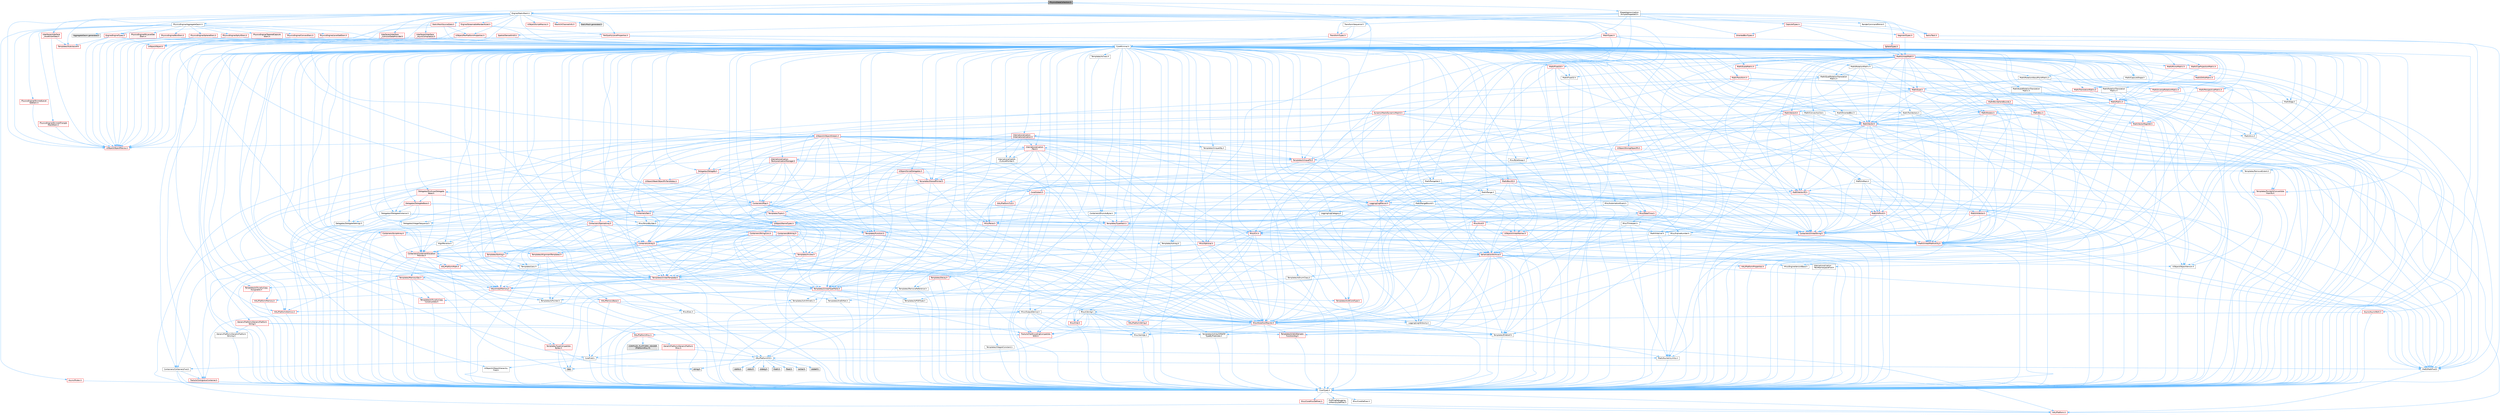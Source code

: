 digraph "PhysicsDataCollection.h"
{
 // INTERACTIVE_SVG=YES
 // LATEX_PDF_SIZE
  bgcolor="transparent";
  edge [fontname=Helvetica,fontsize=10,labelfontname=Helvetica,labelfontsize=10];
  node [fontname=Helvetica,fontsize=10,shape=box,height=0.2,width=0.4];
  Node1 [id="Node000001",label="PhysicsDataCollection.h",height=0.2,width=0.4,color="gray40", fillcolor="grey60", style="filled", fontcolor="black",tooltip=" "];
  Node1 -> Node2 [id="edge1_Node000001_Node000002",color="steelblue1",style="solid",tooltip=" "];
  Node2 [id="Node000002",label="CoreMinimal.h",height=0.2,width=0.4,color="grey40", fillcolor="white", style="filled",URL="$d7/d67/CoreMinimal_8h.html",tooltip=" "];
  Node2 -> Node3 [id="edge2_Node000002_Node000003",color="steelblue1",style="solid",tooltip=" "];
  Node3 [id="Node000003",label="CoreTypes.h",height=0.2,width=0.4,color="grey40", fillcolor="white", style="filled",URL="$dc/dec/CoreTypes_8h.html",tooltip=" "];
  Node3 -> Node4 [id="edge3_Node000003_Node000004",color="steelblue1",style="solid",tooltip=" "];
  Node4 [id="Node000004",label="HAL/Platform.h",height=0.2,width=0.4,color="red", fillcolor="#FFF0F0", style="filled",URL="$d9/dd0/Platform_8h.html",tooltip=" "];
  Node3 -> Node14 [id="edge4_Node000003_Node000014",color="steelblue1",style="solid",tooltip=" "];
  Node14 [id="Node000014",label="ProfilingDebugging\l/UMemoryDefines.h",height=0.2,width=0.4,color="grey40", fillcolor="white", style="filled",URL="$d2/da2/UMemoryDefines_8h.html",tooltip=" "];
  Node3 -> Node15 [id="edge5_Node000003_Node000015",color="steelblue1",style="solid",tooltip=" "];
  Node15 [id="Node000015",label="Misc/CoreMiscDefines.h",height=0.2,width=0.4,color="red", fillcolor="#FFF0F0", style="filled",URL="$da/d38/CoreMiscDefines_8h.html",tooltip=" "];
  Node15 -> Node4 [id="edge6_Node000015_Node000004",color="steelblue1",style="solid",tooltip=" "];
  Node3 -> Node16 [id="edge7_Node000003_Node000016",color="steelblue1",style="solid",tooltip=" "];
  Node16 [id="Node000016",label="Misc/CoreDefines.h",height=0.2,width=0.4,color="grey40", fillcolor="white", style="filled",URL="$d3/dd2/CoreDefines_8h.html",tooltip=" "];
  Node2 -> Node17 [id="edge8_Node000002_Node000017",color="steelblue1",style="solid",tooltip=" "];
  Node17 [id="Node000017",label="CoreFwd.h",height=0.2,width=0.4,color="grey40", fillcolor="white", style="filled",URL="$d1/d1e/CoreFwd_8h.html",tooltip=" "];
  Node17 -> Node3 [id="edge9_Node000017_Node000003",color="steelblue1",style="solid",tooltip=" "];
  Node17 -> Node18 [id="edge10_Node000017_Node000018",color="steelblue1",style="solid",tooltip=" "];
  Node18 [id="Node000018",label="Containers/ContainersFwd.h",height=0.2,width=0.4,color="grey40", fillcolor="white", style="filled",URL="$d4/d0a/ContainersFwd_8h.html",tooltip=" "];
  Node18 -> Node4 [id="edge11_Node000018_Node000004",color="steelblue1",style="solid",tooltip=" "];
  Node18 -> Node3 [id="edge12_Node000018_Node000003",color="steelblue1",style="solid",tooltip=" "];
  Node18 -> Node19 [id="edge13_Node000018_Node000019",color="steelblue1",style="solid",tooltip=" "];
  Node19 [id="Node000019",label="Traits/IsContiguousContainer.h",height=0.2,width=0.4,color="red", fillcolor="#FFF0F0", style="filled",URL="$d5/d3c/IsContiguousContainer_8h.html",tooltip=" "];
  Node19 -> Node3 [id="edge14_Node000019_Node000003",color="steelblue1",style="solid",tooltip=" "];
  Node17 -> Node22 [id="edge15_Node000017_Node000022",color="steelblue1",style="solid",tooltip=" "];
  Node22 [id="Node000022",label="Math/MathFwd.h",height=0.2,width=0.4,color="grey40", fillcolor="white", style="filled",URL="$d2/d10/MathFwd_8h.html",tooltip=" "];
  Node22 -> Node4 [id="edge16_Node000022_Node000004",color="steelblue1",style="solid",tooltip=" "];
  Node17 -> Node23 [id="edge17_Node000017_Node000023",color="steelblue1",style="solid",tooltip=" "];
  Node23 [id="Node000023",label="UObject/UObjectHierarchy\lFwd.h",height=0.2,width=0.4,color="grey40", fillcolor="white", style="filled",URL="$d3/d13/UObjectHierarchyFwd_8h.html",tooltip=" "];
  Node2 -> Node23 [id="edge18_Node000002_Node000023",color="steelblue1",style="solid",tooltip=" "];
  Node2 -> Node18 [id="edge19_Node000002_Node000018",color="steelblue1",style="solid",tooltip=" "];
  Node2 -> Node24 [id="edge20_Node000002_Node000024",color="steelblue1",style="solid",tooltip=" "];
  Node24 [id="Node000024",label="Misc/VarArgs.h",height=0.2,width=0.4,color="grey40", fillcolor="white", style="filled",URL="$d5/d6f/VarArgs_8h.html",tooltip=" "];
  Node24 -> Node3 [id="edge21_Node000024_Node000003",color="steelblue1",style="solid",tooltip=" "];
  Node2 -> Node25 [id="edge22_Node000002_Node000025",color="steelblue1",style="solid",tooltip=" "];
  Node25 [id="Node000025",label="Logging/LogVerbosity.h",height=0.2,width=0.4,color="grey40", fillcolor="white", style="filled",URL="$d2/d8f/LogVerbosity_8h.html",tooltip=" "];
  Node25 -> Node3 [id="edge23_Node000025_Node000003",color="steelblue1",style="solid",tooltip=" "];
  Node2 -> Node26 [id="edge24_Node000002_Node000026",color="steelblue1",style="solid",tooltip=" "];
  Node26 [id="Node000026",label="Misc/OutputDevice.h",height=0.2,width=0.4,color="grey40", fillcolor="white", style="filled",URL="$d7/d32/OutputDevice_8h.html",tooltip=" "];
  Node26 -> Node17 [id="edge25_Node000026_Node000017",color="steelblue1",style="solid",tooltip=" "];
  Node26 -> Node3 [id="edge26_Node000026_Node000003",color="steelblue1",style="solid",tooltip=" "];
  Node26 -> Node25 [id="edge27_Node000026_Node000025",color="steelblue1",style="solid",tooltip=" "];
  Node26 -> Node24 [id="edge28_Node000026_Node000024",color="steelblue1",style="solid",tooltip=" "];
  Node26 -> Node27 [id="edge29_Node000026_Node000027",color="steelblue1",style="solid",tooltip=" "];
  Node27 [id="Node000027",label="Templates/IsArrayOrRefOf\lTypeByPredicate.h",height=0.2,width=0.4,color="grey40", fillcolor="white", style="filled",URL="$d6/da1/IsArrayOrRefOfTypeByPredicate_8h.html",tooltip=" "];
  Node27 -> Node3 [id="edge30_Node000027_Node000003",color="steelblue1",style="solid",tooltip=" "];
  Node26 -> Node28 [id="edge31_Node000026_Node000028",color="steelblue1",style="solid",tooltip=" "];
  Node28 [id="Node000028",label="Templates/IsValidVariadic\lFunctionArg.h",height=0.2,width=0.4,color="red", fillcolor="#FFF0F0", style="filled",URL="$d0/dc8/IsValidVariadicFunctionArg_8h.html",tooltip=" "];
  Node28 -> Node3 [id="edge32_Node000028_Node000003",color="steelblue1",style="solid",tooltip=" "];
  Node26 -> Node30 [id="edge33_Node000026_Node000030",color="steelblue1",style="solid",tooltip=" "];
  Node30 [id="Node000030",label="Traits/IsCharEncodingCompatible\lWith.h",height=0.2,width=0.4,color="red", fillcolor="#FFF0F0", style="filled",URL="$df/dd1/IsCharEncodingCompatibleWith_8h.html",tooltip=" "];
  Node2 -> Node32 [id="edge34_Node000002_Node000032",color="steelblue1",style="solid",tooltip=" "];
  Node32 [id="Node000032",label="HAL/PlatformCrt.h",height=0.2,width=0.4,color="grey40", fillcolor="white", style="filled",URL="$d8/d75/PlatformCrt_8h.html",tooltip=" "];
  Node32 -> Node33 [id="edge35_Node000032_Node000033",color="steelblue1",style="solid",tooltip=" "];
  Node33 [id="Node000033",label="new",height=0.2,width=0.4,color="grey60", fillcolor="#E0E0E0", style="filled",tooltip=" "];
  Node32 -> Node34 [id="edge36_Node000032_Node000034",color="steelblue1",style="solid",tooltip=" "];
  Node34 [id="Node000034",label="wchar.h",height=0.2,width=0.4,color="grey60", fillcolor="#E0E0E0", style="filled",tooltip=" "];
  Node32 -> Node35 [id="edge37_Node000032_Node000035",color="steelblue1",style="solid",tooltip=" "];
  Node35 [id="Node000035",label="stddef.h",height=0.2,width=0.4,color="grey60", fillcolor="#E0E0E0", style="filled",tooltip=" "];
  Node32 -> Node36 [id="edge38_Node000032_Node000036",color="steelblue1",style="solid",tooltip=" "];
  Node36 [id="Node000036",label="stdlib.h",height=0.2,width=0.4,color="grey60", fillcolor="#E0E0E0", style="filled",tooltip=" "];
  Node32 -> Node37 [id="edge39_Node000032_Node000037",color="steelblue1",style="solid",tooltip=" "];
  Node37 [id="Node000037",label="stdio.h",height=0.2,width=0.4,color="grey60", fillcolor="#E0E0E0", style="filled",tooltip=" "];
  Node32 -> Node38 [id="edge40_Node000032_Node000038",color="steelblue1",style="solid",tooltip=" "];
  Node38 [id="Node000038",label="stdarg.h",height=0.2,width=0.4,color="grey60", fillcolor="#E0E0E0", style="filled",tooltip=" "];
  Node32 -> Node39 [id="edge41_Node000032_Node000039",color="steelblue1",style="solid",tooltip=" "];
  Node39 [id="Node000039",label="math.h",height=0.2,width=0.4,color="grey60", fillcolor="#E0E0E0", style="filled",tooltip=" "];
  Node32 -> Node40 [id="edge42_Node000032_Node000040",color="steelblue1",style="solid",tooltip=" "];
  Node40 [id="Node000040",label="float.h",height=0.2,width=0.4,color="grey60", fillcolor="#E0E0E0", style="filled",tooltip=" "];
  Node32 -> Node41 [id="edge43_Node000032_Node000041",color="steelblue1",style="solid",tooltip=" "];
  Node41 [id="Node000041",label="string.h",height=0.2,width=0.4,color="grey60", fillcolor="#E0E0E0", style="filled",tooltip=" "];
  Node2 -> Node42 [id="edge44_Node000002_Node000042",color="steelblue1",style="solid",tooltip=" "];
  Node42 [id="Node000042",label="HAL/PlatformMisc.h",height=0.2,width=0.4,color="red", fillcolor="#FFF0F0", style="filled",URL="$d0/df5/PlatformMisc_8h.html",tooltip=" "];
  Node42 -> Node3 [id="edge45_Node000042_Node000003",color="steelblue1",style="solid",tooltip=" "];
  Node42 -> Node43 [id="edge46_Node000042_Node000043",color="steelblue1",style="solid",tooltip=" "];
  Node43 [id="Node000043",label="GenericPlatform/GenericPlatform\lMisc.h",height=0.2,width=0.4,color="red", fillcolor="#FFF0F0", style="filled",URL="$db/d9a/GenericPlatformMisc_8h.html",tooltip=" "];
  Node43 -> Node17 [id="edge47_Node000043_Node000017",color="steelblue1",style="solid",tooltip=" "];
  Node43 -> Node3 [id="edge48_Node000043_Node000003",color="steelblue1",style="solid",tooltip=" "];
  Node43 -> Node32 [id="edge49_Node000043_Node000032",color="steelblue1",style="solid",tooltip=" "];
  Node43 -> Node47 [id="edge50_Node000043_Node000047",color="steelblue1",style="solid",tooltip=" "];
  Node47 [id="Node000047",label="Math/NumericLimits.h",height=0.2,width=0.4,color="grey40", fillcolor="white", style="filled",URL="$df/d1b/NumericLimits_8h.html",tooltip=" "];
  Node47 -> Node3 [id="edge51_Node000047_Node000003",color="steelblue1",style="solid",tooltip=" "];
  Node42 -> Node52 [id="edge52_Node000042_Node000052",color="steelblue1",style="solid",tooltip=" "];
  Node52 [id="Node000052",label="COMPILED_PLATFORM_HEADER\l(PlatformMisc.h)",height=0.2,width=0.4,color="grey60", fillcolor="#E0E0E0", style="filled",tooltip=" "];
  Node2 -> Node61 [id="edge53_Node000002_Node000061",color="steelblue1",style="solid",tooltip=" "];
  Node61 [id="Node000061",label="Misc/AssertionMacros.h",height=0.2,width=0.4,color="red", fillcolor="#FFF0F0", style="filled",URL="$d0/dfa/AssertionMacros_8h.html",tooltip=" "];
  Node61 -> Node3 [id="edge54_Node000061_Node000003",color="steelblue1",style="solid",tooltip=" "];
  Node61 -> Node4 [id="edge55_Node000061_Node000004",color="steelblue1",style="solid",tooltip=" "];
  Node61 -> Node42 [id="edge56_Node000061_Node000042",color="steelblue1",style="solid",tooltip=" "];
  Node61 -> Node62 [id="edge57_Node000061_Node000062",color="steelblue1",style="solid",tooltip=" "];
  Node62 [id="Node000062",label="Templates/EnableIf.h",height=0.2,width=0.4,color="grey40", fillcolor="white", style="filled",URL="$d7/d60/EnableIf_8h.html",tooltip=" "];
  Node62 -> Node3 [id="edge58_Node000062_Node000003",color="steelblue1",style="solid",tooltip=" "];
  Node61 -> Node27 [id="edge59_Node000061_Node000027",color="steelblue1",style="solid",tooltip=" "];
  Node61 -> Node28 [id="edge60_Node000061_Node000028",color="steelblue1",style="solid",tooltip=" "];
  Node61 -> Node30 [id="edge61_Node000061_Node000030",color="steelblue1",style="solid",tooltip=" "];
  Node61 -> Node24 [id="edge62_Node000061_Node000024",color="steelblue1",style="solid",tooltip=" "];
  Node2 -> Node70 [id="edge63_Node000002_Node000070",color="steelblue1",style="solid",tooltip=" "];
  Node70 [id="Node000070",label="Templates/IsPointer.h",height=0.2,width=0.4,color="grey40", fillcolor="white", style="filled",URL="$d7/d05/IsPointer_8h.html",tooltip=" "];
  Node70 -> Node3 [id="edge64_Node000070_Node000003",color="steelblue1",style="solid",tooltip=" "];
  Node2 -> Node71 [id="edge65_Node000002_Node000071",color="steelblue1",style="solid",tooltip=" "];
  Node71 [id="Node000071",label="HAL/PlatformMemory.h",height=0.2,width=0.4,color="red", fillcolor="#FFF0F0", style="filled",URL="$de/d68/PlatformMemory_8h.html",tooltip=" "];
  Node71 -> Node3 [id="edge66_Node000071_Node000003",color="steelblue1",style="solid",tooltip=" "];
  Node2 -> Node54 [id="edge67_Node000002_Node000054",color="steelblue1",style="solid",tooltip=" "];
  Node54 [id="Node000054",label="HAL/PlatformAtomics.h",height=0.2,width=0.4,color="red", fillcolor="#FFF0F0", style="filled",URL="$d3/d36/PlatformAtomics_8h.html",tooltip=" "];
  Node54 -> Node3 [id="edge68_Node000054_Node000003",color="steelblue1",style="solid",tooltip=" "];
  Node2 -> Node76 [id="edge69_Node000002_Node000076",color="steelblue1",style="solid",tooltip=" "];
  Node76 [id="Node000076",label="Misc/Exec.h",height=0.2,width=0.4,color="grey40", fillcolor="white", style="filled",URL="$de/ddb/Exec_8h.html",tooltip=" "];
  Node76 -> Node3 [id="edge70_Node000076_Node000003",color="steelblue1",style="solid",tooltip=" "];
  Node76 -> Node61 [id="edge71_Node000076_Node000061",color="steelblue1",style="solid",tooltip=" "];
  Node2 -> Node77 [id="edge72_Node000002_Node000077",color="steelblue1",style="solid",tooltip=" "];
  Node77 [id="Node000077",label="HAL/MemoryBase.h",height=0.2,width=0.4,color="red", fillcolor="#FFF0F0", style="filled",URL="$d6/d9f/MemoryBase_8h.html",tooltip=" "];
  Node77 -> Node3 [id="edge73_Node000077_Node000003",color="steelblue1",style="solid",tooltip=" "];
  Node77 -> Node54 [id="edge74_Node000077_Node000054",color="steelblue1",style="solid",tooltip=" "];
  Node77 -> Node32 [id="edge75_Node000077_Node000032",color="steelblue1",style="solid",tooltip=" "];
  Node77 -> Node76 [id="edge76_Node000077_Node000076",color="steelblue1",style="solid",tooltip=" "];
  Node77 -> Node26 [id="edge77_Node000077_Node000026",color="steelblue1",style="solid",tooltip=" "];
  Node2 -> Node87 [id="edge78_Node000002_Node000087",color="steelblue1",style="solid",tooltip=" "];
  Node87 [id="Node000087",label="HAL/UnrealMemory.h",height=0.2,width=0.4,color="red", fillcolor="#FFF0F0", style="filled",URL="$d9/d96/UnrealMemory_8h.html",tooltip=" "];
  Node87 -> Node3 [id="edge79_Node000087_Node000003",color="steelblue1",style="solid",tooltip=" "];
  Node87 -> Node77 [id="edge80_Node000087_Node000077",color="steelblue1",style="solid",tooltip=" "];
  Node87 -> Node71 [id="edge81_Node000087_Node000071",color="steelblue1",style="solid",tooltip=" "];
  Node87 -> Node70 [id="edge82_Node000087_Node000070",color="steelblue1",style="solid",tooltip=" "];
  Node2 -> Node89 [id="edge83_Node000002_Node000089",color="steelblue1",style="solid",tooltip=" "];
  Node89 [id="Node000089",label="Templates/IsArithmetic.h",height=0.2,width=0.4,color="grey40", fillcolor="white", style="filled",URL="$d2/d5d/IsArithmetic_8h.html",tooltip=" "];
  Node89 -> Node3 [id="edge84_Node000089_Node000003",color="steelblue1",style="solid",tooltip=" "];
  Node2 -> Node83 [id="edge85_Node000002_Node000083",color="steelblue1",style="solid",tooltip=" "];
  Node83 [id="Node000083",label="Templates/AndOrNot.h",height=0.2,width=0.4,color="grey40", fillcolor="white", style="filled",URL="$db/d0a/AndOrNot_8h.html",tooltip=" "];
  Node83 -> Node3 [id="edge86_Node000083_Node000003",color="steelblue1",style="solid",tooltip=" "];
  Node2 -> Node90 [id="edge87_Node000002_Node000090",color="steelblue1",style="solid",tooltip=" "];
  Node90 [id="Node000090",label="Templates/IsPODType.h",height=0.2,width=0.4,color="grey40", fillcolor="white", style="filled",URL="$d7/db1/IsPODType_8h.html",tooltip=" "];
  Node90 -> Node3 [id="edge88_Node000090_Node000003",color="steelblue1",style="solid",tooltip=" "];
  Node2 -> Node91 [id="edge89_Node000002_Node000091",color="steelblue1",style="solid",tooltip=" "];
  Node91 [id="Node000091",label="Templates/IsUECoreType.h",height=0.2,width=0.4,color="red", fillcolor="#FFF0F0", style="filled",URL="$d1/db8/IsUECoreType_8h.html",tooltip=" "];
  Node91 -> Node3 [id="edge90_Node000091_Node000003",color="steelblue1",style="solid",tooltip=" "];
  Node2 -> Node84 [id="edge91_Node000002_Node000084",color="steelblue1",style="solid",tooltip=" "];
  Node84 [id="Node000084",label="Templates/IsTriviallyCopy\lConstructible.h",height=0.2,width=0.4,color="red", fillcolor="#FFF0F0", style="filled",URL="$d3/d78/IsTriviallyCopyConstructible_8h.html",tooltip=" "];
  Node84 -> Node3 [id="edge92_Node000084_Node000003",color="steelblue1",style="solid",tooltip=" "];
  Node2 -> Node92 [id="edge93_Node000002_Node000092",color="steelblue1",style="solid",tooltip=" "];
  Node92 [id="Node000092",label="Templates/UnrealTypeTraits.h",height=0.2,width=0.4,color="red", fillcolor="#FFF0F0", style="filled",URL="$d2/d2d/UnrealTypeTraits_8h.html",tooltip=" "];
  Node92 -> Node3 [id="edge94_Node000092_Node000003",color="steelblue1",style="solid",tooltip=" "];
  Node92 -> Node70 [id="edge95_Node000092_Node000070",color="steelblue1",style="solid",tooltip=" "];
  Node92 -> Node61 [id="edge96_Node000092_Node000061",color="steelblue1",style="solid",tooltip=" "];
  Node92 -> Node83 [id="edge97_Node000092_Node000083",color="steelblue1",style="solid",tooltip=" "];
  Node92 -> Node62 [id="edge98_Node000092_Node000062",color="steelblue1",style="solid",tooltip=" "];
  Node92 -> Node89 [id="edge99_Node000092_Node000089",color="steelblue1",style="solid",tooltip=" "];
  Node92 -> Node90 [id="edge100_Node000092_Node000090",color="steelblue1",style="solid",tooltip=" "];
  Node92 -> Node91 [id="edge101_Node000092_Node000091",color="steelblue1",style="solid",tooltip=" "];
  Node92 -> Node84 [id="edge102_Node000092_Node000084",color="steelblue1",style="solid",tooltip=" "];
  Node2 -> Node62 [id="edge103_Node000002_Node000062",color="steelblue1",style="solid",tooltip=" "];
  Node2 -> Node94 [id="edge104_Node000002_Node000094",color="steelblue1",style="solid",tooltip=" "];
  Node94 [id="Node000094",label="Templates/RemoveReference.h",height=0.2,width=0.4,color="grey40", fillcolor="white", style="filled",URL="$da/dbe/RemoveReference_8h.html",tooltip=" "];
  Node94 -> Node3 [id="edge105_Node000094_Node000003",color="steelblue1",style="solid",tooltip=" "];
  Node2 -> Node95 [id="edge106_Node000002_Node000095",color="steelblue1",style="solid",tooltip=" "];
  Node95 [id="Node000095",label="Templates/IntegralConstant.h",height=0.2,width=0.4,color="grey40", fillcolor="white", style="filled",URL="$db/d1b/IntegralConstant_8h.html",tooltip=" "];
  Node95 -> Node3 [id="edge107_Node000095_Node000003",color="steelblue1",style="solid",tooltip=" "];
  Node2 -> Node96 [id="edge108_Node000002_Node000096",color="steelblue1",style="solid",tooltip=" "];
  Node96 [id="Node000096",label="Templates/IsClass.h",height=0.2,width=0.4,color="grey40", fillcolor="white", style="filled",URL="$db/dcb/IsClass_8h.html",tooltip=" "];
  Node96 -> Node3 [id="edge109_Node000096_Node000003",color="steelblue1",style="solid",tooltip=" "];
  Node2 -> Node97 [id="edge110_Node000002_Node000097",color="steelblue1",style="solid",tooltip=" "];
  Node97 [id="Node000097",label="Templates/TypeCompatible\lBytes.h",height=0.2,width=0.4,color="red", fillcolor="#FFF0F0", style="filled",URL="$df/d0a/TypeCompatibleBytes_8h.html",tooltip=" "];
  Node97 -> Node3 [id="edge111_Node000097_Node000003",color="steelblue1",style="solid",tooltip=" "];
  Node97 -> Node41 [id="edge112_Node000097_Node000041",color="steelblue1",style="solid",tooltip=" "];
  Node97 -> Node33 [id="edge113_Node000097_Node000033",color="steelblue1",style="solid",tooltip=" "];
  Node2 -> Node19 [id="edge114_Node000002_Node000019",color="steelblue1",style="solid",tooltip=" "];
  Node2 -> Node98 [id="edge115_Node000002_Node000098",color="steelblue1",style="solid",tooltip=" "];
  Node98 [id="Node000098",label="Templates/UnrealTemplate.h",height=0.2,width=0.4,color="red", fillcolor="#FFF0F0", style="filled",URL="$d4/d24/UnrealTemplate_8h.html",tooltip=" "];
  Node98 -> Node3 [id="edge116_Node000098_Node000003",color="steelblue1",style="solid",tooltip=" "];
  Node98 -> Node70 [id="edge117_Node000098_Node000070",color="steelblue1",style="solid",tooltip=" "];
  Node98 -> Node87 [id="edge118_Node000098_Node000087",color="steelblue1",style="solid",tooltip=" "];
  Node98 -> Node92 [id="edge119_Node000098_Node000092",color="steelblue1",style="solid",tooltip=" "];
  Node98 -> Node94 [id="edge120_Node000098_Node000094",color="steelblue1",style="solid",tooltip=" "];
  Node98 -> Node97 [id="edge121_Node000098_Node000097",color="steelblue1",style="solid",tooltip=" "];
  Node98 -> Node19 [id="edge122_Node000098_Node000019",color="steelblue1",style="solid",tooltip=" "];
  Node2 -> Node47 [id="edge123_Node000002_Node000047",color="steelblue1",style="solid",tooltip=" "];
  Node2 -> Node102 [id="edge124_Node000002_Node000102",color="steelblue1",style="solid",tooltip=" "];
  Node102 [id="Node000102",label="HAL/PlatformMath.h",height=0.2,width=0.4,color="red", fillcolor="#FFF0F0", style="filled",URL="$dc/d53/PlatformMath_8h.html",tooltip=" "];
  Node102 -> Node3 [id="edge125_Node000102_Node000003",color="steelblue1",style="solid",tooltip=" "];
  Node2 -> Node85 [id="edge126_Node000002_Node000085",color="steelblue1",style="solid",tooltip=" "];
  Node85 [id="Node000085",label="Templates/IsTriviallyCopy\lAssignable.h",height=0.2,width=0.4,color="red", fillcolor="#FFF0F0", style="filled",URL="$d2/df2/IsTriviallyCopyAssignable_8h.html",tooltip=" "];
  Node85 -> Node3 [id="edge127_Node000085_Node000003",color="steelblue1",style="solid",tooltip=" "];
  Node2 -> Node110 [id="edge128_Node000002_Node000110",color="steelblue1",style="solid",tooltip=" "];
  Node110 [id="Node000110",label="Templates/MemoryOps.h",height=0.2,width=0.4,color="red", fillcolor="#FFF0F0", style="filled",URL="$db/dea/MemoryOps_8h.html",tooltip=" "];
  Node110 -> Node3 [id="edge129_Node000110_Node000003",color="steelblue1",style="solid",tooltip=" "];
  Node110 -> Node87 [id="edge130_Node000110_Node000087",color="steelblue1",style="solid",tooltip=" "];
  Node110 -> Node85 [id="edge131_Node000110_Node000085",color="steelblue1",style="solid",tooltip=" "];
  Node110 -> Node84 [id="edge132_Node000110_Node000084",color="steelblue1",style="solid",tooltip=" "];
  Node110 -> Node92 [id="edge133_Node000110_Node000092",color="steelblue1",style="solid",tooltip=" "];
  Node110 -> Node33 [id="edge134_Node000110_Node000033",color="steelblue1",style="solid",tooltip=" "];
  Node2 -> Node111 [id="edge135_Node000002_Node000111",color="steelblue1",style="solid",tooltip=" "];
  Node111 [id="Node000111",label="Containers/ContainerAllocation\lPolicies.h",height=0.2,width=0.4,color="red", fillcolor="#FFF0F0", style="filled",URL="$d7/dff/ContainerAllocationPolicies_8h.html",tooltip=" "];
  Node111 -> Node3 [id="edge136_Node000111_Node000003",color="steelblue1",style="solid",tooltip=" "];
  Node111 -> Node111 [id="edge137_Node000111_Node000111",color="steelblue1",style="solid",tooltip=" "];
  Node111 -> Node102 [id="edge138_Node000111_Node000102",color="steelblue1",style="solid",tooltip=" "];
  Node111 -> Node87 [id="edge139_Node000111_Node000087",color="steelblue1",style="solid",tooltip=" "];
  Node111 -> Node47 [id="edge140_Node000111_Node000047",color="steelblue1",style="solid",tooltip=" "];
  Node111 -> Node61 [id="edge141_Node000111_Node000061",color="steelblue1",style="solid",tooltip=" "];
  Node111 -> Node110 [id="edge142_Node000111_Node000110",color="steelblue1",style="solid",tooltip=" "];
  Node111 -> Node97 [id="edge143_Node000111_Node000097",color="steelblue1",style="solid",tooltip=" "];
  Node2 -> Node114 [id="edge144_Node000002_Node000114",color="steelblue1",style="solid",tooltip=" "];
  Node114 [id="Node000114",label="Templates/IsEnumClass.h",height=0.2,width=0.4,color="grey40", fillcolor="white", style="filled",URL="$d7/d15/IsEnumClass_8h.html",tooltip=" "];
  Node114 -> Node3 [id="edge145_Node000114_Node000003",color="steelblue1",style="solid",tooltip=" "];
  Node114 -> Node83 [id="edge146_Node000114_Node000083",color="steelblue1",style="solid",tooltip=" "];
  Node2 -> Node115 [id="edge147_Node000002_Node000115",color="steelblue1",style="solid",tooltip=" "];
  Node115 [id="Node000115",label="HAL/PlatformProperties.h",height=0.2,width=0.4,color="red", fillcolor="#FFF0F0", style="filled",URL="$d9/db0/PlatformProperties_8h.html",tooltip=" "];
  Node115 -> Node3 [id="edge148_Node000115_Node000003",color="steelblue1",style="solid",tooltip=" "];
  Node2 -> Node118 [id="edge149_Node000002_Node000118",color="steelblue1",style="solid",tooltip=" "];
  Node118 [id="Node000118",label="Misc/EngineVersionBase.h",height=0.2,width=0.4,color="grey40", fillcolor="white", style="filled",URL="$d5/d2b/EngineVersionBase_8h.html",tooltip=" "];
  Node118 -> Node3 [id="edge150_Node000118_Node000003",color="steelblue1",style="solid",tooltip=" "];
  Node2 -> Node119 [id="edge151_Node000002_Node000119",color="steelblue1",style="solid",tooltip=" "];
  Node119 [id="Node000119",label="Internationalization\l/TextNamespaceFwd.h",height=0.2,width=0.4,color="grey40", fillcolor="white", style="filled",URL="$d8/d97/TextNamespaceFwd_8h.html",tooltip=" "];
  Node119 -> Node3 [id="edge152_Node000119_Node000003",color="steelblue1",style="solid",tooltip=" "];
  Node2 -> Node120 [id="edge153_Node000002_Node000120",color="steelblue1",style="solid",tooltip=" "];
  Node120 [id="Node000120",label="Serialization/Archive.h",height=0.2,width=0.4,color="red", fillcolor="#FFF0F0", style="filled",URL="$d7/d3b/Archive_8h.html",tooltip=" "];
  Node120 -> Node17 [id="edge154_Node000120_Node000017",color="steelblue1",style="solid",tooltip=" "];
  Node120 -> Node3 [id="edge155_Node000120_Node000003",color="steelblue1",style="solid",tooltip=" "];
  Node120 -> Node115 [id="edge156_Node000120_Node000115",color="steelblue1",style="solid",tooltip=" "];
  Node120 -> Node119 [id="edge157_Node000120_Node000119",color="steelblue1",style="solid",tooltip=" "];
  Node120 -> Node22 [id="edge158_Node000120_Node000022",color="steelblue1",style="solid",tooltip=" "];
  Node120 -> Node61 [id="edge159_Node000120_Node000061",color="steelblue1",style="solid",tooltip=" "];
  Node120 -> Node118 [id="edge160_Node000120_Node000118",color="steelblue1",style="solid",tooltip=" "];
  Node120 -> Node24 [id="edge161_Node000120_Node000024",color="steelblue1",style="solid",tooltip=" "];
  Node120 -> Node62 [id="edge162_Node000120_Node000062",color="steelblue1",style="solid",tooltip=" "];
  Node120 -> Node27 [id="edge163_Node000120_Node000027",color="steelblue1",style="solid",tooltip=" "];
  Node120 -> Node114 [id="edge164_Node000120_Node000114",color="steelblue1",style="solid",tooltip=" "];
  Node120 -> Node28 [id="edge165_Node000120_Node000028",color="steelblue1",style="solid",tooltip=" "];
  Node120 -> Node98 [id="edge166_Node000120_Node000098",color="steelblue1",style="solid",tooltip=" "];
  Node120 -> Node30 [id="edge167_Node000120_Node000030",color="steelblue1",style="solid",tooltip=" "];
  Node120 -> Node123 [id="edge168_Node000120_Node000123",color="steelblue1",style="solid",tooltip=" "];
  Node123 [id="Node000123",label="UObject/ObjectVersion.h",height=0.2,width=0.4,color="grey40", fillcolor="white", style="filled",URL="$da/d63/ObjectVersion_8h.html",tooltip=" "];
  Node123 -> Node3 [id="edge169_Node000123_Node000003",color="steelblue1",style="solid",tooltip=" "];
  Node2 -> Node124 [id="edge170_Node000002_Node000124",color="steelblue1",style="solid",tooltip=" "];
  Node124 [id="Node000124",label="Templates/Less.h",height=0.2,width=0.4,color="grey40", fillcolor="white", style="filled",URL="$de/dc8/Less_8h.html",tooltip=" "];
  Node124 -> Node3 [id="edge171_Node000124_Node000003",color="steelblue1",style="solid",tooltip=" "];
  Node124 -> Node98 [id="edge172_Node000124_Node000098",color="steelblue1",style="solid",tooltip=" "];
  Node2 -> Node125 [id="edge173_Node000002_Node000125",color="steelblue1",style="solid",tooltip=" "];
  Node125 [id="Node000125",label="Templates/Sorting.h",height=0.2,width=0.4,color="red", fillcolor="#FFF0F0", style="filled",URL="$d3/d9e/Sorting_8h.html",tooltip=" "];
  Node125 -> Node3 [id="edge174_Node000125_Node000003",color="steelblue1",style="solid",tooltip=" "];
  Node125 -> Node102 [id="edge175_Node000125_Node000102",color="steelblue1",style="solid",tooltip=" "];
  Node125 -> Node124 [id="edge176_Node000125_Node000124",color="steelblue1",style="solid",tooltip=" "];
  Node2 -> Node136 [id="edge177_Node000002_Node000136",color="steelblue1",style="solid",tooltip=" "];
  Node136 [id="Node000136",label="Misc/Char.h",height=0.2,width=0.4,color="red", fillcolor="#FFF0F0", style="filled",URL="$d0/d58/Char_8h.html",tooltip=" "];
  Node136 -> Node3 [id="edge178_Node000136_Node000003",color="steelblue1",style="solid",tooltip=" "];
  Node2 -> Node139 [id="edge179_Node000002_Node000139",color="steelblue1",style="solid",tooltip=" "];
  Node139 [id="Node000139",label="GenericPlatform/GenericPlatform\lStricmp.h",height=0.2,width=0.4,color="grey40", fillcolor="white", style="filled",URL="$d2/d86/GenericPlatformStricmp_8h.html",tooltip=" "];
  Node139 -> Node3 [id="edge180_Node000139_Node000003",color="steelblue1",style="solid",tooltip=" "];
  Node2 -> Node140 [id="edge181_Node000002_Node000140",color="steelblue1",style="solid",tooltip=" "];
  Node140 [id="Node000140",label="GenericPlatform/GenericPlatform\lString.h",height=0.2,width=0.4,color="red", fillcolor="#FFF0F0", style="filled",URL="$dd/d20/GenericPlatformString_8h.html",tooltip=" "];
  Node140 -> Node3 [id="edge182_Node000140_Node000003",color="steelblue1",style="solid",tooltip=" "];
  Node140 -> Node139 [id="edge183_Node000140_Node000139",color="steelblue1",style="solid",tooltip=" "];
  Node140 -> Node62 [id="edge184_Node000140_Node000062",color="steelblue1",style="solid",tooltip=" "];
  Node140 -> Node30 [id="edge185_Node000140_Node000030",color="steelblue1",style="solid",tooltip=" "];
  Node2 -> Node73 [id="edge186_Node000002_Node000073",color="steelblue1",style="solid",tooltip=" "];
  Node73 [id="Node000073",label="HAL/PlatformString.h",height=0.2,width=0.4,color="red", fillcolor="#FFF0F0", style="filled",URL="$db/db5/PlatformString_8h.html",tooltip=" "];
  Node73 -> Node3 [id="edge187_Node000073_Node000003",color="steelblue1",style="solid",tooltip=" "];
  Node2 -> Node143 [id="edge188_Node000002_Node000143",color="steelblue1",style="solid",tooltip=" "];
  Node143 [id="Node000143",label="Misc/CString.h",height=0.2,width=0.4,color="grey40", fillcolor="white", style="filled",URL="$d2/d49/CString_8h.html",tooltip=" "];
  Node143 -> Node3 [id="edge189_Node000143_Node000003",color="steelblue1",style="solid",tooltip=" "];
  Node143 -> Node32 [id="edge190_Node000143_Node000032",color="steelblue1",style="solid",tooltip=" "];
  Node143 -> Node73 [id="edge191_Node000143_Node000073",color="steelblue1",style="solid",tooltip=" "];
  Node143 -> Node61 [id="edge192_Node000143_Node000061",color="steelblue1",style="solid",tooltip=" "];
  Node143 -> Node136 [id="edge193_Node000143_Node000136",color="steelblue1",style="solid",tooltip=" "];
  Node143 -> Node24 [id="edge194_Node000143_Node000024",color="steelblue1",style="solid",tooltip=" "];
  Node143 -> Node27 [id="edge195_Node000143_Node000027",color="steelblue1",style="solid",tooltip=" "];
  Node143 -> Node28 [id="edge196_Node000143_Node000028",color="steelblue1",style="solid",tooltip=" "];
  Node143 -> Node30 [id="edge197_Node000143_Node000030",color="steelblue1",style="solid",tooltip=" "];
  Node2 -> Node144 [id="edge198_Node000002_Node000144",color="steelblue1",style="solid",tooltip=" "];
  Node144 [id="Node000144",label="Misc/Crc.h",height=0.2,width=0.4,color="red", fillcolor="#FFF0F0", style="filled",URL="$d4/dd2/Crc_8h.html",tooltip=" "];
  Node144 -> Node3 [id="edge199_Node000144_Node000003",color="steelblue1",style="solid",tooltip=" "];
  Node144 -> Node73 [id="edge200_Node000144_Node000073",color="steelblue1",style="solid",tooltip=" "];
  Node144 -> Node61 [id="edge201_Node000144_Node000061",color="steelblue1",style="solid",tooltip=" "];
  Node144 -> Node143 [id="edge202_Node000144_Node000143",color="steelblue1",style="solid",tooltip=" "];
  Node144 -> Node136 [id="edge203_Node000144_Node000136",color="steelblue1",style="solid",tooltip=" "];
  Node144 -> Node92 [id="edge204_Node000144_Node000092",color="steelblue1",style="solid",tooltip=" "];
  Node2 -> Node135 [id="edge205_Node000002_Node000135",color="steelblue1",style="solid",tooltip=" "];
  Node135 [id="Node000135",label="Math/UnrealMathUtility.h",height=0.2,width=0.4,color="red", fillcolor="#FFF0F0", style="filled",URL="$db/db8/UnrealMathUtility_8h.html",tooltip=" "];
  Node135 -> Node3 [id="edge206_Node000135_Node000003",color="steelblue1",style="solid",tooltip=" "];
  Node135 -> Node61 [id="edge207_Node000135_Node000061",color="steelblue1",style="solid",tooltip=" "];
  Node135 -> Node102 [id="edge208_Node000135_Node000102",color="steelblue1",style="solid",tooltip=" "];
  Node135 -> Node22 [id="edge209_Node000135_Node000022",color="steelblue1",style="solid",tooltip=" "];
  Node2 -> Node145 [id="edge210_Node000002_Node000145",color="steelblue1",style="solid",tooltip=" "];
  Node145 [id="Node000145",label="Containers/UnrealString.h",height=0.2,width=0.4,color="red", fillcolor="#FFF0F0", style="filled",URL="$d5/dba/UnrealString_8h.html",tooltip=" "];
  Node2 -> Node149 [id="edge211_Node000002_Node000149",color="steelblue1",style="solid",tooltip=" "];
  Node149 [id="Node000149",label="Containers/Array.h",height=0.2,width=0.4,color="red", fillcolor="#FFF0F0", style="filled",URL="$df/dd0/Array_8h.html",tooltip=" "];
  Node149 -> Node3 [id="edge212_Node000149_Node000003",color="steelblue1",style="solid",tooltip=" "];
  Node149 -> Node61 [id="edge213_Node000149_Node000061",color="steelblue1",style="solid",tooltip=" "];
  Node149 -> Node87 [id="edge214_Node000149_Node000087",color="steelblue1",style="solid",tooltip=" "];
  Node149 -> Node92 [id="edge215_Node000149_Node000092",color="steelblue1",style="solid",tooltip=" "];
  Node149 -> Node98 [id="edge216_Node000149_Node000098",color="steelblue1",style="solid",tooltip=" "];
  Node149 -> Node111 [id="edge217_Node000149_Node000111",color="steelblue1",style="solid",tooltip=" "];
  Node149 -> Node120 [id="edge218_Node000149_Node000120",color="steelblue1",style="solid",tooltip=" "];
  Node149 -> Node128 [id="edge219_Node000149_Node000128",color="steelblue1",style="solid",tooltip=" "];
  Node128 [id="Node000128",label="Templates/Invoke.h",height=0.2,width=0.4,color="red", fillcolor="#FFF0F0", style="filled",URL="$d7/deb/Invoke_8h.html",tooltip=" "];
  Node128 -> Node3 [id="edge220_Node000128_Node000003",color="steelblue1",style="solid",tooltip=" "];
  Node128 -> Node98 [id="edge221_Node000128_Node000098",color="steelblue1",style="solid",tooltip=" "];
  Node149 -> Node124 [id="edge222_Node000149_Node000124",color="steelblue1",style="solid",tooltip=" "];
  Node149 -> Node125 [id="edge223_Node000149_Node000125",color="steelblue1",style="solid",tooltip=" "];
  Node149 -> Node172 [id="edge224_Node000149_Node000172",color="steelblue1",style="solid",tooltip=" "];
  Node172 [id="Node000172",label="Templates/AlignmentTemplates.h",height=0.2,width=0.4,color="red", fillcolor="#FFF0F0", style="filled",URL="$dd/d32/AlignmentTemplates_8h.html",tooltip=" "];
  Node172 -> Node3 [id="edge225_Node000172_Node000003",color="steelblue1",style="solid",tooltip=" "];
  Node172 -> Node70 [id="edge226_Node000172_Node000070",color="steelblue1",style="solid",tooltip=" "];
  Node2 -> Node173 [id="edge227_Node000002_Node000173",color="steelblue1",style="solid",tooltip=" "];
  Node173 [id="Node000173",label="Misc/FrameNumber.h",height=0.2,width=0.4,color="grey40", fillcolor="white", style="filled",URL="$dd/dbd/FrameNumber_8h.html",tooltip=" "];
  Node173 -> Node3 [id="edge228_Node000173_Node000003",color="steelblue1",style="solid",tooltip=" "];
  Node173 -> Node47 [id="edge229_Node000173_Node000047",color="steelblue1",style="solid",tooltip=" "];
  Node173 -> Node135 [id="edge230_Node000173_Node000135",color="steelblue1",style="solid",tooltip=" "];
  Node173 -> Node62 [id="edge231_Node000173_Node000062",color="steelblue1",style="solid",tooltip=" "];
  Node173 -> Node92 [id="edge232_Node000173_Node000092",color="steelblue1",style="solid",tooltip=" "];
  Node2 -> Node174 [id="edge233_Node000002_Node000174",color="steelblue1",style="solid",tooltip=" "];
  Node174 [id="Node000174",label="Misc/Timespan.h",height=0.2,width=0.4,color="grey40", fillcolor="white", style="filled",URL="$da/dd9/Timespan_8h.html",tooltip=" "];
  Node174 -> Node3 [id="edge234_Node000174_Node000003",color="steelblue1",style="solid",tooltip=" "];
  Node174 -> Node175 [id="edge235_Node000174_Node000175",color="steelblue1",style="solid",tooltip=" "];
  Node175 [id="Node000175",label="Math/Interval.h",height=0.2,width=0.4,color="grey40", fillcolor="white", style="filled",URL="$d1/d55/Interval_8h.html",tooltip=" "];
  Node175 -> Node3 [id="edge236_Node000175_Node000003",color="steelblue1",style="solid",tooltip=" "];
  Node175 -> Node89 [id="edge237_Node000175_Node000089",color="steelblue1",style="solid",tooltip=" "];
  Node175 -> Node92 [id="edge238_Node000175_Node000092",color="steelblue1",style="solid",tooltip=" "];
  Node175 -> Node47 [id="edge239_Node000175_Node000047",color="steelblue1",style="solid",tooltip=" "];
  Node175 -> Node135 [id="edge240_Node000175_Node000135",color="steelblue1",style="solid",tooltip=" "];
  Node174 -> Node135 [id="edge241_Node000174_Node000135",color="steelblue1",style="solid",tooltip=" "];
  Node174 -> Node61 [id="edge242_Node000174_Node000061",color="steelblue1",style="solid",tooltip=" "];
  Node2 -> Node176 [id="edge243_Node000002_Node000176",color="steelblue1",style="solid",tooltip=" "];
  Node176 [id="Node000176",label="Containers/StringConv.h",height=0.2,width=0.4,color="red", fillcolor="#FFF0F0", style="filled",URL="$d3/ddf/StringConv_8h.html",tooltip=" "];
  Node176 -> Node3 [id="edge244_Node000176_Node000003",color="steelblue1",style="solid",tooltip=" "];
  Node176 -> Node61 [id="edge245_Node000176_Node000061",color="steelblue1",style="solid",tooltip=" "];
  Node176 -> Node111 [id="edge246_Node000176_Node000111",color="steelblue1",style="solid",tooltip=" "];
  Node176 -> Node149 [id="edge247_Node000176_Node000149",color="steelblue1",style="solid",tooltip=" "];
  Node176 -> Node143 [id="edge248_Node000176_Node000143",color="steelblue1",style="solid",tooltip=" "];
  Node176 -> Node177 [id="edge249_Node000176_Node000177",color="steelblue1",style="solid",tooltip=" "];
  Node177 [id="Node000177",label="Templates/IsArray.h",height=0.2,width=0.4,color="grey40", fillcolor="white", style="filled",URL="$d8/d8d/IsArray_8h.html",tooltip=" "];
  Node177 -> Node3 [id="edge250_Node000177_Node000003",color="steelblue1",style="solid",tooltip=" "];
  Node176 -> Node98 [id="edge251_Node000176_Node000098",color="steelblue1",style="solid",tooltip=" "];
  Node176 -> Node92 [id="edge252_Node000176_Node000092",color="steelblue1",style="solid",tooltip=" "];
  Node176 -> Node30 [id="edge253_Node000176_Node000030",color="steelblue1",style="solid",tooltip=" "];
  Node176 -> Node19 [id="edge254_Node000176_Node000019",color="steelblue1",style="solid",tooltip=" "];
  Node2 -> Node178 [id="edge255_Node000002_Node000178",color="steelblue1",style="solid",tooltip=" "];
  Node178 [id="Node000178",label="UObject/UnrealNames.h",height=0.2,width=0.4,color="red", fillcolor="#FFF0F0", style="filled",URL="$d8/db1/UnrealNames_8h.html",tooltip=" "];
  Node178 -> Node3 [id="edge256_Node000178_Node000003",color="steelblue1",style="solid",tooltip=" "];
  Node2 -> Node180 [id="edge257_Node000002_Node000180",color="steelblue1",style="solid",tooltip=" "];
  Node180 [id="Node000180",label="UObject/NameTypes.h",height=0.2,width=0.4,color="red", fillcolor="#FFF0F0", style="filled",URL="$d6/d35/NameTypes_8h.html",tooltip=" "];
  Node180 -> Node3 [id="edge258_Node000180_Node000003",color="steelblue1",style="solid",tooltip=" "];
  Node180 -> Node61 [id="edge259_Node000180_Node000061",color="steelblue1",style="solid",tooltip=" "];
  Node180 -> Node87 [id="edge260_Node000180_Node000087",color="steelblue1",style="solid",tooltip=" "];
  Node180 -> Node92 [id="edge261_Node000180_Node000092",color="steelblue1",style="solid",tooltip=" "];
  Node180 -> Node98 [id="edge262_Node000180_Node000098",color="steelblue1",style="solid",tooltip=" "];
  Node180 -> Node145 [id="edge263_Node000180_Node000145",color="steelblue1",style="solid",tooltip=" "];
  Node180 -> Node176 [id="edge264_Node000180_Node000176",color="steelblue1",style="solid",tooltip=" "];
  Node180 -> Node178 [id="edge265_Node000180_Node000178",color="steelblue1",style="solid",tooltip=" "];
  Node2 -> Node188 [id="edge266_Node000002_Node000188",color="steelblue1",style="solid",tooltip=" "];
  Node188 [id="Node000188",label="Misc/Parse.h",height=0.2,width=0.4,color="red", fillcolor="#FFF0F0", style="filled",URL="$dc/d71/Parse_8h.html",tooltip=" "];
  Node188 -> Node145 [id="edge267_Node000188_Node000145",color="steelblue1",style="solid",tooltip=" "];
  Node188 -> Node3 [id="edge268_Node000188_Node000003",color="steelblue1",style="solid",tooltip=" "];
  Node188 -> Node32 [id="edge269_Node000188_Node000032",color="steelblue1",style="solid",tooltip=" "];
  Node188 -> Node189 [id="edge270_Node000188_Node000189",color="steelblue1",style="solid",tooltip=" "];
  Node189 [id="Node000189",label="Templates/Function.h",height=0.2,width=0.4,color="red", fillcolor="#FFF0F0", style="filled",URL="$df/df5/Function_8h.html",tooltip=" "];
  Node189 -> Node3 [id="edge271_Node000189_Node000003",color="steelblue1",style="solid",tooltip=" "];
  Node189 -> Node61 [id="edge272_Node000189_Node000061",color="steelblue1",style="solid",tooltip=" "];
  Node189 -> Node87 [id="edge273_Node000189_Node000087",color="steelblue1",style="solid",tooltip=" "];
  Node189 -> Node92 [id="edge274_Node000189_Node000092",color="steelblue1",style="solid",tooltip=" "];
  Node189 -> Node128 [id="edge275_Node000189_Node000128",color="steelblue1",style="solid",tooltip=" "];
  Node189 -> Node98 [id="edge276_Node000189_Node000098",color="steelblue1",style="solid",tooltip=" "];
  Node189 -> Node135 [id="edge277_Node000189_Node000135",color="steelblue1",style="solid",tooltip=" "];
  Node189 -> Node33 [id="edge278_Node000189_Node000033",color="steelblue1",style="solid",tooltip=" "];
  Node2 -> Node172 [id="edge279_Node000002_Node000172",color="steelblue1",style="solid",tooltip=" "];
  Node2 -> Node191 [id="edge280_Node000002_Node000191",color="steelblue1",style="solid",tooltip=" "];
  Node191 [id="Node000191",label="Misc/StructBuilder.h",height=0.2,width=0.4,color="grey40", fillcolor="white", style="filled",URL="$d9/db3/StructBuilder_8h.html",tooltip=" "];
  Node191 -> Node3 [id="edge281_Node000191_Node000003",color="steelblue1",style="solid",tooltip=" "];
  Node191 -> Node135 [id="edge282_Node000191_Node000135",color="steelblue1",style="solid",tooltip=" "];
  Node191 -> Node172 [id="edge283_Node000191_Node000172",color="steelblue1",style="solid",tooltip=" "];
  Node2 -> Node104 [id="edge284_Node000002_Node000104",color="steelblue1",style="solid",tooltip=" "];
  Node104 [id="Node000104",label="Templates/Decay.h",height=0.2,width=0.4,color="red", fillcolor="#FFF0F0", style="filled",URL="$dd/d0f/Decay_8h.html",tooltip=" "];
  Node104 -> Node3 [id="edge285_Node000104_Node000003",color="steelblue1",style="solid",tooltip=" "];
  Node104 -> Node94 [id="edge286_Node000104_Node000094",color="steelblue1",style="solid",tooltip=" "];
  Node2 -> Node192 [id="edge287_Node000002_Node000192",color="steelblue1",style="solid",tooltip=" "];
  Node192 [id="Node000192",label="Templates/PointerIsConvertible\lFromTo.h",height=0.2,width=0.4,color="red", fillcolor="#FFF0F0", style="filled",URL="$d6/d65/PointerIsConvertibleFromTo_8h.html",tooltip=" "];
  Node192 -> Node3 [id="edge288_Node000192_Node000003",color="steelblue1",style="solid",tooltip=" "];
  Node2 -> Node128 [id="edge289_Node000002_Node000128",color="steelblue1",style="solid",tooltip=" "];
  Node2 -> Node189 [id="edge290_Node000002_Node000189",color="steelblue1",style="solid",tooltip=" "];
  Node2 -> Node161 [id="edge291_Node000002_Node000161",color="steelblue1",style="solid",tooltip=" "];
  Node161 [id="Node000161",label="Templates/TypeHash.h",height=0.2,width=0.4,color="red", fillcolor="#FFF0F0", style="filled",URL="$d1/d62/TypeHash_8h.html",tooltip=" "];
  Node161 -> Node3 [id="edge292_Node000161_Node000003",color="steelblue1",style="solid",tooltip=" "];
  Node161 -> Node144 [id="edge293_Node000161_Node000144",color="steelblue1",style="solid",tooltip=" "];
  Node2 -> Node193 [id="edge294_Node000002_Node000193",color="steelblue1",style="solid",tooltip=" "];
  Node193 [id="Node000193",label="Containers/ScriptArray.h",height=0.2,width=0.4,color="red", fillcolor="#FFF0F0", style="filled",URL="$dc/daf/ScriptArray_8h.html",tooltip=" "];
  Node193 -> Node3 [id="edge295_Node000193_Node000003",color="steelblue1",style="solid",tooltip=" "];
  Node193 -> Node61 [id="edge296_Node000193_Node000061",color="steelblue1",style="solid",tooltip=" "];
  Node193 -> Node87 [id="edge297_Node000193_Node000087",color="steelblue1",style="solid",tooltip=" "];
  Node193 -> Node111 [id="edge298_Node000193_Node000111",color="steelblue1",style="solid",tooltip=" "];
  Node193 -> Node149 [id="edge299_Node000193_Node000149",color="steelblue1",style="solid",tooltip=" "];
  Node2 -> Node194 [id="edge300_Node000002_Node000194",color="steelblue1",style="solid",tooltip=" "];
  Node194 [id="Node000194",label="Containers/BitArray.h",height=0.2,width=0.4,color="red", fillcolor="#FFF0F0", style="filled",URL="$d1/de4/BitArray_8h.html",tooltip=" "];
  Node194 -> Node111 [id="edge301_Node000194_Node000111",color="steelblue1",style="solid",tooltip=" "];
  Node194 -> Node3 [id="edge302_Node000194_Node000003",color="steelblue1",style="solid",tooltip=" "];
  Node194 -> Node54 [id="edge303_Node000194_Node000054",color="steelblue1",style="solid",tooltip=" "];
  Node194 -> Node87 [id="edge304_Node000194_Node000087",color="steelblue1",style="solid",tooltip=" "];
  Node194 -> Node135 [id="edge305_Node000194_Node000135",color="steelblue1",style="solid",tooltip=" "];
  Node194 -> Node61 [id="edge306_Node000194_Node000061",color="steelblue1",style="solid",tooltip=" "];
  Node194 -> Node120 [id="edge307_Node000194_Node000120",color="steelblue1",style="solid",tooltip=" "];
  Node194 -> Node62 [id="edge308_Node000194_Node000062",color="steelblue1",style="solid",tooltip=" "];
  Node194 -> Node128 [id="edge309_Node000194_Node000128",color="steelblue1",style="solid",tooltip=" "];
  Node194 -> Node98 [id="edge310_Node000194_Node000098",color="steelblue1",style="solid",tooltip=" "];
  Node194 -> Node92 [id="edge311_Node000194_Node000092",color="steelblue1",style="solid",tooltip=" "];
  Node2 -> Node195 [id="edge312_Node000002_Node000195",color="steelblue1",style="solid",tooltip=" "];
  Node195 [id="Node000195",label="Containers/SparseArray.h",height=0.2,width=0.4,color="red", fillcolor="#FFF0F0", style="filled",URL="$d5/dbf/SparseArray_8h.html",tooltip=" "];
  Node195 -> Node3 [id="edge313_Node000195_Node000003",color="steelblue1",style="solid",tooltip=" "];
  Node195 -> Node61 [id="edge314_Node000195_Node000061",color="steelblue1",style="solid",tooltip=" "];
  Node195 -> Node87 [id="edge315_Node000195_Node000087",color="steelblue1",style="solid",tooltip=" "];
  Node195 -> Node92 [id="edge316_Node000195_Node000092",color="steelblue1",style="solid",tooltip=" "];
  Node195 -> Node98 [id="edge317_Node000195_Node000098",color="steelblue1",style="solid",tooltip=" "];
  Node195 -> Node111 [id="edge318_Node000195_Node000111",color="steelblue1",style="solid",tooltip=" "];
  Node195 -> Node124 [id="edge319_Node000195_Node000124",color="steelblue1",style="solid",tooltip=" "];
  Node195 -> Node149 [id="edge320_Node000195_Node000149",color="steelblue1",style="solid",tooltip=" "];
  Node195 -> Node135 [id="edge321_Node000195_Node000135",color="steelblue1",style="solid",tooltip=" "];
  Node195 -> Node193 [id="edge322_Node000195_Node000193",color="steelblue1",style="solid",tooltip=" "];
  Node195 -> Node194 [id="edge323_Node000195_Node000194",color="steelblue1",style="solid",tooltip=" "];
  Node195 -> Node145 [id="edge324_Node000195_Node000145",color="steelblue1",style="solid",tooltip=" "];
  Node2 -> Node211 [id="edge325_Node000002_Node000211",color="steelblue1",style="solid",tooltip=" "];
  Node211 [id="Node000211",label="Containers/Set.h",height=0.2,width=0.4,color="red", fillcolor="#FFF0F0", style="filled",URL="$d4/d45/Set_8h.html",tooltip=" "];
  Node211 -> Node111 [id="edge326_Node000211_Node000111",color="steelblue1",style="solid",tooltip=" "];
  Node211 -> Node195 [id="edge327_Node000211_Node000195",color="steelblue1",style="solid",tooltip=" "];
  Node211 -> Node18 [id="edge328_Node000211_Node000018",color="steelblue1",style="solid",tooltip=" "];
  Node211 -> Node135 [id="edge329_Node000211_Node000135",color="steelblue1",style="solid",tooltip=" "];
  Node211 -> Node61 [id="edge330_Node000211_Node000061",color="steelblue1",style="solid",tooltip=" "];
  Node211 -> Node191 [id="edge331_Node000211_Node000191",color="steelblue1",style="solid",tooltip=" "];
  Node211 -> Node189 [id="edge332_Node000211_Node000189",color="steelblue1",style="solid",tooltip=" "];
  Node211 -> Node125 [id="edge333_Node000211_Node000125",color="steelblue1",style="solid",tooltip=" "];
  Node211 -> Node161 [id="edge334_Node000211_Node000161",color="steelblue1",style="solid",tooltip=" "];
  Node211 -> Node98 [id="edge335_Node000211_Node000098",color="steelblue1",style="solid",tooltip=" "];
  Node2 -> Node214 [id="edge336_Node000002_Node000214",color="steelblue1",style="solid",tooltip=" "];
  Node214 [id="Node000214",label="Algo/Reverse.h",height=0.2,width=0.4,color="grey40", fillcolor="white", style="filled",URL="$d5/d93/Reverse_8h.html",tooltip=" "];
  Node214 -> Node3 [id="edge337_Node000214_Node000003",color="steelblue1",style="solid",tooltip=" "];
  Node214 -> Node98 [id="edge338_Node000214_Node000098",color="steelblue1",style="solid",tooltip=" "];
  Node2 -> Node215 [id="edge339_Node000002_Node000215",color="steelblue1",style="solid",tooltip=" "];
  Node215 [id="Node000215",label="Containers/Map.h",height=0.2,width=0.4,color="red", fillcolor="#FFF0F0", style="filled",URL="$df/d79/Map_8h.html",tooltip=" "];
  Node215 -> Node3 [id="edge340_Node000215_Node000003",color="steelblue1",style="solid",tooltip=" "];
  Node215 -> Node214 [id="edge341_Node000215_Node000214",color="steelblue1",style="solid",tooltip=" "];
  Node215 -> Node211 [id="edge342_Node000215_Node000211",color="steelblue1",style="solid",tooltip=" "];
  Node215 -> Node145 [id="edge343_Node000215_Node000145",color="steelblue1",style="solid",tooltip=" "];
  Node215 -> Node61 [id="edge344_Node000215_Node000061",color="steelblue1",style="solid",tooltip=" "];
  Node215 -> Node191 [id="edge345_Node000215_Node000191",color="steelblue1",style="solid",tooltip=" "];
  Node215 -> Node189 [id="edge346_Node000215_Node000189",color="steelblue1",style="solid",tooltip=" "];
  Node215 -> Node125 [id="edge347_Node000215_Node000125",color="steelblue1",style="solid",tooltip=" "];
  Node215 -> Node216 [id="edge348_Node000215_Node000216",color="steelblue1",style="solid",tooltip=" "];
  Node216 [id="Node000216",label="Templates/Tuple.h",height=0.2,width=0.4,color="red", fillcolor="#FFF0F0", style="filled",URL="$d2/d4f/Tuple_8h.html",tooltip=" "];
  Node216 -> Node3 [id="edge349_Node000216_Node000003",color="steelblue1",style="solid",tooltip=" "];
  Node216 -> Node98 [id="edge350_Node000216_Node000098",color="steelblue1",style="solid",tooltip=" "];
  Node216 -> Node217 [id="edge351_Node000216_Node000217",color="steelblue1",style="solid",tooltip=" "];
  Node217 [id="Node000217",label="Delegates/IntegerSequence.h",height=0.2,width=0.4,color="grey40", fillcolor="white", style="filled",URL="$d2/dcc/IntegerSequence_8h.html",tooltip=" "];
  Node217 -> Node3 [id="edge352_Node000217_Node000003",color="steelblue1",style="solid",tooltip=" "];
  Node216 -> Node128 [id="edge353_Node000216_Node000128",color="steelblue1",style="solid",tooltip=" "];
  Node216 -> Node161 [id="edge354_Node000216_Node000161",color="steelblue1",style="solid",tooltip=" "];
  Node215 -> Node98 [id="edge355_Node000215_Node000098",color="steelblue1",style="solid",tooltip=" "];
  Node215 -> Node92 [id="edge356_Node000215_Node000092",color="steelblue1",style="solid",tooltip=" "];
  Node2 -> Node219 [id="edge357_Node000002_Node000219",color="steelblue1",style="solid",tooltip=" "];
  Node219 [id="Node000219",label="Math/IntPoint.h",height=0.2,width=0.4,color="red", fillcolor="#FFF0F0", style="filled",URL="$d3/df7/IntPoint_8h.html",tooltip=" "];
  Node219 -> Node3 [id="edge358_Node000219_Node000003",color="steelblue1",style="solid",tooltip=" "];
  Node219 -> Node61 [id="edge359_Node000219_Node000061",color="steelblue1",style="solid",tooltip=" "];
  Node219 -> Node188 [id="edge360_Node000219_Node000188",color="steelblue1",style="solid",tooltip=" "];
  Node219 -> Node22 [id="edge361_Node000219_Node000022",color="steelblue1",style="solid",tooltip=" "];
  Node219 -> Node135 [id="edge362_Node000219_Node000135",color="steelblue1",style="solid",tooltip=" "];
  Node219 -> Node145 [id="edge363_Node000219_Node000145",color="steelblue1",style="solid",tooltip=" "];
  Node219 -> Node161 [id="edge364_Node000219_Node000161",color="steelblue1",style="solid",tooltip=" "];
  Node2 -> Node221 [id="edge365_Node000002_Node000221",color="steelblue1",style="solid",tooltip=" "];
  Node221 [id="Node000221",label="Math/IntVector.h",height=0.2,width=0.4,color="red", fillcolor="#FFF0F0", style="filled",URL="$d7/d44/IntVector_8h.html",tooltip=" "];
  Node221 -> Node3 [id="edge366_Node000221_Node000003",color="steelblue1",style="solid",tooltip=" "];
  Node221 -> Node144 [id="edge367_Node000221_Node000144",color="steelblue1",style="solid",tooltip=" "];
  Node221 -> Node188 [id="edge368_Node000221_Node000188",color="steelblue1",style="solid",tooltip=" "];
  Node221 -> Node22 [id="edge369_Node000221_Node000022",color="steelblue1",style="solid",tooltip=" "];
  Node221 -> Node135 [id="edge370_Node000221_Node000135",color="steelblue1",style="solid",tooltip=" "];
  Node221 -> Node145 [id="edge371_Node000221_Node000145",color="steelblue1",style="solid",tooltip=" "];
  Node2 -> Node222 [id="edge372_Node000002_Node000222",color="steelblue1",style="solid",tooltip=" "];
  Node222 [id="Node000222",label="Logging/LogCategory.h",height=0.2,width=0.4,color="grey40", fillcolor="white", style="filled",URL="$d9/d36/LogCategory_8h.html",tooltip=" "];
  Node222 -> Node3 [id="edge373_Node000222_Node000003",color="steelblue1",style="solid",tooltip=" "];
  Node222 -> Node25 [id="edge374_Node000222_Node000025",color="steelblue1",style="solid",tooltip=" "];
  Node222 -> Node180 [id="edge375_Node000222_Node000180",color="steelblue1",style="solid",tooltip=" "];
  Node2 -> Node223 [id="edge376_Node000002_Node000223",color="steelblue1",style="solid",tooltip=" "];
  Node223 [id="Node000223",label="Logging/LogMacros.h",height=0.2,width=0.4,color="red", fillcolor="#FFF0F0", style="filled",URL="$d0/d16/LogMacros_8h.html",tooltip=" "];
  Node223 -> Node145 [id="edge377_Node000223_Node000145",color="steelblue1",style="solid",tooltip=" "];
  Node223 -> Node3 [id="edge378_Node000223_Node000003",color="steelblue1",style="solid",tooltip=" "];
  Node223 -> Node222 [id="edge379_Node000223_Node000222",color="steelblue1",style="solid",tooltip=" "];
  Node223 -> Node25 [id="edge380_Node000223_Node000025",color="steelblue1",style="solid",tooltip=" "];
  Node223 -> Node61 [id="edge381_Node000223_Node000061",color="steelblue1",style="solid",tooltip=" "];
  Node223 -> Node24 [id="edge382_Node000223_Node000024",color="steelblue1",style="solid",tooltip=" "];
  Node223 -> Node62 [id="edge383_Node000223_Node000062",color="steelblue1",style="solid",tooltip=" "];
  Node223 -> Node27 [id="edge384_Node000223_Node000027",color="steelblue1",style="solid",tooltip=" "];
  Node223 -> Node28 [id="edge385_Node000223_Node000028",color="steelblue1",style="solid",tooltip=" "];
  Node223 -> Node30 [id="edge386_Node000223_Node000030",color="steelblue1",style="solid",tooltip=" "];
  Node2 -> Node226 [id="edge387_Node000002_Node000226",color="steelblue1",style="solid",tooltip=" "];
  Node226 [id="Node000226",label="Math/Vector2D.h",height=0.2,width=0.4,color="red", fillcolor="#FFF0F0", style="filled",URL="$d3/db0/Vector2D_8h.html",tooltip=" "];
  Node226 -> Node3 [id="edge388_Node000226_Node000003",color="steelblue1",style="solid",tooltip=" "];
  Node226 -> Node22 [id="edge389_Node000226_Node000022",color="steelblue1",style="solid",tooltip=" "];
  Node226 -> Node61 [id="edge390_Node000226_Node000061",color="steelblue1",style="solid",tooltip=" "];
  Node226 -> Node144 [id="edge391_Node000226_Node000144",color="steelblue1",style="solid",tooltip=" "];
  Node226 -> Node135 [id="edge392_Node000226_Node000135",color="steelblue1",style="solid",tooltip=" "];
  Node226 -> Node145 [id="edge393_Node000226_Node000145",color="steelblue1",style="solid",tooltip=" "];
  Node226 -> Node188 [id="edge394_Node000226_Node000188",color="steelblue1",style="solid",tooltip=" "];
  Node226 -> Node219 [id="edge395_Node000226_Node000219",color="steelblue1",style="solid",tooltip=" "];
  Node226 -> Node223 [id="edge396_Node000226_Node000223",color="steelblue1",style="solid",tooltip=" "];
  Node2 -> Node230 [id="edge397_Node000002_Node000230",color="steelblue1",style="solid",tooltip=" "];
  Node230 [id="Node000230",label="Math/IntRect.h",height=0.2,width=0.4,color="grey40", fillcolor="white", style="filled",URL="$d7/d53/IntRect_8h.html",tooltip=" "];
  Node230 -> Node3 [id="edge398_Node000230_Node000003",color="steelblue1",style="solid",tooltip=" "];
  Node230 -> Node22 [id="edge399_Node000230_Node000022",color="steelblue1",style="solid",tooltip=" "];
  Node230 -> Node135 [id="edge400_Node000230_Node000135",color="steelblue1",style="solid",tooltip=" "];
  Node230 -> Node145 [id="edge401_Node000230_Node000145",color="steelblue1",style="solid",tooltip=" "];
  Node230 -> Node219 [id="edge402_Node000230_Node000219",color="steelblue1",style="solid",tooltip=" "];
  Node230 -> Node226 [id="edge403_Node000230_Node000226",color="steelblue1",style="solid",tooltip=" "];
  Node2 -> Node231 [id="edge404_Node000002_Node000231",color="steelblue1",style="solid",tooltip=" "];
  Node231 [id="Node000231",label="Misc/ByteSwap.h",height=0.2,width=0.4,color="grey40", fillcolor="white", style="filled",URL="$dc/dd7/ByteSwap_8h.html",tooltip=" "];
  Node231 -> Node3 [id="edge405_Node000231_Node000003",color="steelblue1",style="solid",tooltip=" "];
  Node231 -> Node32 [id="edge406_Node000231_Node000032",color="steelblue1",style="solid",tooltip=" "];
  Node2 -> Node160 [id="edge407_Node000002_Node000160",color="steelblue1",style="solid",tooltip=" "];
  Node160 [id="Node000160",label="Containers/EnumAsByte.h",height=0.2,width=0.4,color="grey40", fillcolor="white", style="filled",URL="$d6/d9a/EnumAsByte_8h.html",tooltip=" "];
  Node160 -> Node3 [id="edge408_Node000160_Node000003",color="steelblue1",style="solid",tooltip=" "];
  Node160 -> Node90 [id="edge409_Node000160_Node000090",color="steelblue1",style="solid",tooltip=" "];
  Node160 -> Node161 [id="edge410_Node000160_Node000161",color="steelblue1",style="solid",tooltip=" "];
  Node2 -> Node232 [id="edge411_Node000002_Node000232",color="steelblue1",style="solid",tooltip=" "];
  Node232 [id="Node000232",label="HAL/PlatformTLS.h",height=0.2,width=0.4,color="red", fillcolor="#FFF0F0", style="filled",URL="$d0/def/PlatformTLS_8h.html",tooltip=" "];
  Node232 -> Node3 [id="edge412_Node000232_Node000003",color="steelblue1",style="solid",tooltip=" "];
  Node2 -> Node235 [id="edge413_Node000002_Node000235",color="steelblue1",style="solid",tooltip=" "];
  Node235 [id="Node000235",label="CoreGlobals.h",height=0.2,width=0.4,color="red", fillcolor="#FFF0F0", style="filled",URL="$d5/d8c/CoreGlobals_8h.html",tooltip=" "];
  Node235 -> Node145 [id="edge414_Node000235_Node000145",color="steelblue1",style="solid",tooltip=" "];
  Node235 -> Node3 [id="edge415_Node000235_Node000003",color="steelblue1",style="solid",tooltip=" "];
  Node235 -> Node232 [id="edge416_Node000235_Node000232",color="steelblue1",style="solid",tooltip=" "];
  Node235 -> Node223 [id="edge417_Node000235_Node000223",color="steelblue1",style="solid",tooltip=" "];
  Node235 -> Node26 [id="edge418_Node000235_Node000026",color="steelblue1",style="solid",tooltip=" "];
  Node235 -> Node180 [id="edge419_Node000235_Node000180",color="steelblue1",style="solid",tooltip=" "];
  Node2 -> Node236 [id="edge420_Node000002_Node000236",color="steelblue1",style="solid",tooltip=" "];
  Node236 [id="Node000236",label="Templates/SharedPointer.h",height=0.2,width=0.4,color="red", fillcolor="#FFF0F0", style="filled",URL="$d2/d17/SharedPointer_8h.html",tooltip=" "];
  Node236 -> Node3 [id="edge421_Node000236_Node000003",color="steelblue1",style="solid",tooltip=" "];
  Node236 -> Node192 [id="edge422_Node000236_Node000192",color="steelblue1",style="solid",tooltip=" "];
  Node236 -> Node61 [id="edge423_Node000236_Node000061",color="steelblue1",style="solid",tooltip=" "];
  Node236 -> Node87 [id="edge424_Node000236_Node000087",color="steelblue1",style="solid",tooltip=" "];
  Node236 -> Node149 [id="edge425_Node000236_Node000149",color="steelblue1",style="solid",tooltip=" "];
  Node236 -> Node215 [id="edge426_Node000236_Node000215",color="steelblue1",style="solid",tooltip=" "];
  Node236 -> Node235 [id="edge427_Node000236_Node000235",color="steelblue1",style="solid",tooltip=" "];
  Node2 -> Node241 [id="edge428_Node000002_Node000241",color="steelblue1",style="solid",tooltip=" "];
  Node241 [id="Node000241",label="Internationalization\l/CulturePointer.h",height=0.2,width=0.4,color="grey40", fillcolor="white", style="filled",URL="$d6/dbe/CulturePointer_8h.html",tooltip=" "];
  Node241 -> Node3 [id="edge429_Node000241_Node000003",color="steelblue1",style="solid",tooltip=" "];
  Node241 -> Node236 [id="edge430_Node000241_Node000236",color="steelblue1",style="solid",tooltip=" "];
  Node2 -> Node242 [id="edge431_Node000002_Node000242",color="steelblue1",style="solid",tooltip=" "];
  Node242 [id="Node000242",label="UObject/WeakObjectPtrTemplates.h",height=0.2,width=0.4,color="red", fillcolor="#FFF0F0", style="filled",URL="$d8/d3b/WeakObjectPtrTemplates_8h.html",tooltip=" "];
  Node242 -> Node3 [id="edge432_Node000242_Node000003",color="steelblue1",style="solid",tooltip=" "];
  Node242 -> Node215 [id="edge433_Node000242_Node000215",color="steelblue1",style="solid",tooltip=" "];
  Node2 -> Node245 [id="edge434_Node000002_Node000245",color="steelblue1",style="solid",tooltip=" "];
  Node245 [id="Node000245",label="Delegates/DelegateSettings.h",height=0.2,width=0.4,color="grey40", fillcolor="white", style="filled",URL="$d0/d97/DelegateSettings_8h.html",tooltip=" "];
  Node245 -> Node3 [id="edge435_Node000245_Node000003",color="steelblue1",style="solid",tooltip=" "];
  Node2 -> Node246 [id="edge436_Node000002_Node000246",color="steelblue1",style="solid",tooltip=" "];
  Node246 [id="Node000246",label="Delegates/IDelegateInstance.h",height=0.2,width=0.4,color="grey40", fillcolor="white", style="filled",URL="$d2/d10/IDelegateInstance_8h.html",tooltip=" "];
  Node246 -> Node3 [id="edge437_Node000246_Node000003",color="steelblue1",style="solid",tooltip=" "];
  Node246 -> Node161 [id="edge438_Node000246_Node000161",color="steelblue1",style="solid",tooltip=" "];
  Node246 -> Node180 [id="edge439_Node000246_Node000180",color="steelblue1",style="solid",tooltip=" "];
  Node246 -> Node245 [id="edge440_Node000246_Node000245",color="steelblue1",style="solid",tooltip=" "];
  Node2 -> Node247 [id="edge441_Node000002_Node000247",color="steelblue1",style="solid",tooltip=" "];
  Node247 [id="Node000247",label="Delegates/DelegateBase.h",height=0.2,width=0.4,color="red", fillcolor="#FFF0F0", style="filled",URL="$da/d67/DelegateBase_8h.html",tooltip=" "];
  Node247 -> Node3 [id="edge442_Node000247_Node000003",color="steelblue1",style="solid",tooltip=" "];
  Node247 -> Node111 [id="edge443_Node000247_Node000111",color="steelblue1",style="solid",tooltip=" "];
  Node247 -> Node135 [id="edge444_Node000247_Node000135",color="steelblue1",style="solid",tooltip=" "];
  Node247 -> Node180 [id="edge445_Node000247_Node000180",color="steelblue1",style="solid",tooltip=" "];
  Node247 -> Node245 [id="edge446_Node000247_Node000245",color="steelblue1",style="solid",tooltip=" "];
  Node247 -> Node246 [id="edge447_Node000247_Node000246",color="steelblue1",style="solid",tooltip=" "];
  Node2 -> Node255 [id="edge448_Node000002_Node000255",color="steelblue1",style="solid",tooltip=" "];
  Node255 [id="Node000255",label="Delegates/MulticastDelegate\lBase.h",height=0.2,width=0.4,color="red", fillcolor="#FFF0F0", style="filled",URL="$db/d16/MulticastDelegateBase_8h.html",tooltip=" "];
  Node255 -> Node3 [id="edge449_Node000255_Node000003",color="steelblue1",style="solid",tooltip=" "];
  Node255 -> Node111 [id="edge450_Node000255_Node000111",color="steelblue1",style="solid",tooltip=" "];
  Node255 -> Node149 [id="edge451_Node000255_Node000149",color="steelblue1",style="solid",tooltip=" "];
  Node255 -> Node135 [id="edge452_Node000255_Node000135",color="steelblue1",style="solid",tooltip=" "];
  Node255 -> Node246 [id="edge453_Node000255_Node000246",color="steelblue1",style="solid",tooltip=" "];
  Node255 -> Node247 [id="edge454_Node000255_Node000247",color="steelblue1",style="solid",tooltip=" "];
  Node2 -> Node217 [id="edge455_Node000002_Node000217",color="steelblue1",style="solid",tooltip=" "];
  Node2 -> Node216 [id="edge456_Node000002_Node000216",color="steelblue1",style="solid",tooltip=" "];
  Node2 -> Node256 [id="edge457_Node000002_Node000256",color="steelblue1",style="solid",tooltip=" "];
  Node256 [id="Node000256",label="UObject/ScriptDelegates.h",height=0.2,width=0.4,color="red", fillcolor="#FFF0F0", style="filled",URL="$de/d81/ScriptDelegates_8h.html",tooltip=" "];
  Node256 -> Node149 [id="edge458_Node000256_Node000149",color="steelblue1",style="solid",tooltip=" "];
  Node256 -> Node111 [id="edge459_Node000256_Node000111",color="steelblue1",style="solid",tooltip=" "];
  Node256 -> Node145 [id="edge460_Node000256_Node000145",color="steelblue1",style="solid",tooltip=" "];
  Node256 -> Node61 [id="edge461_Node000256_Node000061",color="steelblue1",style="solid",tooltip=" "];
  Node256 -> Node236 [id="edge462_Node000256_Node000236",color="steelblue1",style="solid",tooltip=" "];
  Node256 -> Node161 [id="edge463_Node000256_Node000161",color="steelblue1",style="solid",tooltip=" "];
  Node256 -> Node92 [id="edge464_Node000256_Node000092",color="steelblue1",style="solid",tooltip=" "];
  Node256 -> Node180 [id="edge465_Node000256_Node000180",color="steelblue1",style="solid",tooltip=" "];
  Node2 -> Node258 [id="edge466_Node000002_Node000258",color="steelblue1",style="solid",tooltip=" "];
  Node258 [id="Node000258",label="Delegates/Delegate.h",height=0.2,width=0.4,color="red", fillcolor="#FFF0F0", style="filled",URL="$d4/d80/Delegate_8h.html",tooltip=" "];
  Node258 -> Node3 [id="edge467_Node000258_Node000003",color="steelblue1",style="solid",tooltip=" "];
  Node258 -> Node61 [id="edge468_Node000258_Node000061",color="steelblue1",style="solid",tooltip=" "];
  Node258 -> Node180 [id="edge469_Node000258_Node000180",color="steelblue1",style="solid",tooltip=" "];
  Node258 -> Node236 [id="edge470_Node000258_Node000236",color="steelblue1",style="solid",tooltip=" "];
  Node258 -> Node242 [id="edge471_Node000258_Node000242",color="steelblue1",style="solid",tooltip=" "];
  Node258 -> Node255 [id="edge472_Node000258_Node000255",color="steelblue1",style="solid",tooltip=" "];
  Node258 -> Node217 [id="edge473_Node000258_Node000217",color="steelblue1",style="solid",tooltip=" "];
  Node2 -> Node263 [id="edge474_Node000002_Node000263",color="steelblue1",style="solid",tooltip=" "];
  Node263 [id="Node000263",label="Internationalization\l/TextLocalizationManager.h",height=0.2,width=0.4,color="red", fillcolor="#FFF0F0", style="filled",URL="$d5/d2e/TextLocalizationManager_8h.html",tooltip=" "];
  Node263 -> Node149 [id="edge475_Node000263_Node000149",color="steelblue1",style="solid",tooltip=" "];
  Node263 -> Node111 [id="edge476_Node000263_Node000111",color="steelblue1",style="solid",tooltip=" "];
  Node263 -> Node215 [id="edge477_Node000263_Node000215",color="steelblue1",style="solid",tooltip=" "];
  Node263 -> Node211 [id="edge478_Node000263_Node000211",color="steelblue1",style="solid",tooltip=" "];
  Node263 -> Node145 [id="edge479_Node000263_Node000145",color="steelblue1",style="solid",tooltip=" "];
  Node263 -> Node3 [id="edge480_Node000263_Node000003",color="steelblue1",style="solid",tooltip=" "];
  Node263 -> Node258 [id="edge481_Node000263_Node000258",color="steelblue1",style="solid",tooltip=" "];
  Node263 -> Node144 [id="edge482_Node000263_Node000144",color="steelblue1",style="solid",tooltip=" "];
  Node263 -> Node189 [id="edge483_Node000263_Node000189",color="steelblue1",style="solid",tooltip=" "];
  Node263 -> Node236 [id="edge484_Node000263_Node000236",color="steelblue1",style="solid",tooltip=" "];
  Node2 -> Node204 [id="edge485_Node000002_Node000204",color="steelblue1",style="solid",tooltip=" "];
  Node204 [id="Node000204",label="Misc/Optional.h",height=0.2,width=0.4,color="red", fillcolor="#FFF0F0", style="filled",URL="$d2/dae/Optional_8h.html",tooltip=" "];
  Node204 -> Node3 [id="edge486_Node000204_Node000003",color="steelblue1",style="solid",tooltip=" "];
  Node204 -> Node61 [id="edge487_Node000204_Node000061",color="steelblue1",style="solid",tooltip=" "];
  Node204 -> Node110 [id="edge488_Node000204_Node000110",color="steelblue1",style="solid",tooltip=" "];
  Node204 -> Node98 [id="edge489_Node000204_Node000098",color="steelblue1",style="solid",tooltip=" "];
  Node204 -> Node120 [id="edge490_Node000204_Node000120",color="steelblue1",style="solid",tooltip=" "];
  Node2 -> Node177 [id="edge491_Node000002_Node000177",color="steelblue1",style="solid",tooltip=" "];
  Node2 -> Node209 [id="edge492_Node000002_Node000209",color="steelblue1",style="solid",tooltip=" "];
  Node209 [id="Node000209",label="Templates/RemoveExtent.h",height=0.2,width=0.4,color="grey40", fillcolor="white", style="filled",URL="$dc/de9/RemoveExtent_8h.html",tooltip=" "];
  Node209 -> Node3 [id="edge493_Node000209_Node000003",color="steelblue1",style="solid",tooltip=" "];
  Node2 -> Node208 [id="edge494_Node000002_Node000208",color="steelblue1",style="solid",tooltip=" "];
  Node208 [id="Node000208",label="Templates/UniquePtr.h",height=0.2,width=0.4,color="red", fillcolor="#FFF0F0", style="filled",URL="$de/d1a/UniquePtr_8h.html",tooltip=" "];
  Node208 -> Node3 [id="edge495_Node000208_Node000003",color="steelblue1",style="solid",tooltip=" "];
  Node208 -> Node98 [id="edge496_Node000208_Node000098",color="steelblue1",style="solid",tooltip=" "];
  Node208 -> Node177 [id="edge497_Node000208_Node000177",color="steelblue1",style="solid",tooltip=" "];
  Node208 -> Node209 [id="edge498_Node000208_Node000209",color="steelblue1",style="solid",tooltip=" "];
  Node2 -> Node270 [id="edge499_Node000002_Node000270",color="steelblue1",style="solid",tooltip=" "];
  Node270 [id="Node000270",label="Internationalization\l/Text.h",height=0.2,width=0.4,color="red", fillcolor="#FFF0F0", style="filled",URL="$d6/d35/Text_8h.html",tooltip=" "];
  Node270 -> Node3 [id="edge500_Node000270_Node000003",color="steelblue1",style="solid",tooltip=" "];
  Node270 -> Node54 [id="edge501_Node000270_Node000054",color="steelblue1",style="solid",tooltip=" "];
  Node270 -> Node61 [id="edge502_Node000270_Node000061",color="steelblue1",style="solid",tooltip=" "];
  Node270 -> Node92 [id="edge503_Node000270_Node000092",color="steelblue1",style="solid",tooltip=" "];
  Node270 -> Node149 [id="edge504_Node000270_Node000149",color="steelblue1",style="solid",tooltip=" "];
  Node270 -> Node145 [id="edge505_Node000270_Node000145",color="steelblue1",style="solid",tooltip=" "];
  Node270 -> Node160 [id="edge506_Node000270_Node000160",color="steelblue1",style="solid",tooltip=" "];
  Node270 -> Node236 [id="edge507_Node000270_Node000236",color="steelblue1",style="solid",tooltip=" "];
  Node270 -> Node241 [id="edge508_Node000270_Node000241",color="steelblue1",style="solid",tooltip=" "];
  Node270 -> Node263 [id="edge509_Node000270_Node000263",color="steelblue1",style="solid",tooltip=" "];
  Node270 -> Node204 [id="edge510_Node000270_Node000204",color="steelblue1",style="solid",tooltip=" "];
  Node270 -> Node208 [id="edge511_Node000270_Node000208",color="steelblue1",style="solid",tooltip=" "];
  Node2 -> Node207 [id="edge512_Node000002_Node000207",color="steelblue1",style="solid",tooltip=" "];
  Node207 [id="Node000207",label="Templates/UniqueObj.h",height=0.2,width=0.4,color="grey40", fillcolor="white", style="filled",URL="$da/d95/UniqueObj_8h.html",tooltip=" "];
  Node207 -> Node3 [id="edge513_Node000207_Node000003",color="steelblue1",style="solid",tooltip=" "];
  Node207 -> Node208 [id="edge514_Node000207_Node000208",color="steelblue1",style="solid",tooltip=" "];
  Node2 -> Node276 [id="edge515_Node000002_Node000276",color="steelblue1",style="solid",tooltip=" "];
  Node276 [id="Node000276",label="Internationalization\l/Internationalization.h",height=0.2,width=0.4,color="red", fillcolor="#FFF0F0", style="filled",URL="$da/de4/Internationalization_8h.html",tooltip=" "];
  Node276 -> Node149 [id="edge516_Node000276_Node000149",color="steelblue1",style="solid",tooltip=" "];
  Node276 -> Node145 [id="edge517_Node000276_Node000145",color="steelblue1",style="solid",tooltip=" "];
  Node276 -> Node3 [id="edge518_Node000276_Node000003",color="steelblue1",style="solid",tooltip=" "];
  Node276 -> Node258 [id="edge519_Node000276_Node000258",color="steelblue1",style="solid",tooltip=" "];
  Node276 -> Node241 [id="edge520_Node000276_Node000241",color="steelblue1",style="solid",tooltip=" "];
  Node276 -> Node270 [id="edge521_Node000276_Node000270",color="steelblue1",style="solid",tooltip=" "];
  Node276 -> Node236 [id="edge522_Node000276_Node000236",color="steelblue1",style="solid",tooltip=" "];
  Node276 -> Node216 [id="edge523_Node000276_Node000216",color="steelblue1",style="solid",tooltip=" "];
  Node276 -> Node207 [id="edge524_Node000276_Node000207",color="steelblue1",style="solid",tooltip=" "];
  Node276 -> Node180 [id="edge525_Node000276_Node000180",color="steelblue1",style="solid",tooltip=" "];
  Node2 -> Node277 [id="edge526_Node000002_Node000277",color="steelblue1",style="solid",tooltip=" "];
  Node277 [id="Node000277",label="Math/Vector.h",height=0.2,width=0.4,color="red", fillcolor="#FFF0F0", style="filled",URL="$d6/dbe/Vector_8h.html",tooltip=" "];
  Node277 -> Node3 [id="edge527_Node000277_Node000003",color="steelblue1",style="solid",tooltip=" "];
  Node277 -> Node61 [id="edge528_Node000277_Node000061",color="steelblue1",style="solid",tooltip=" "];
  Node277 -> Node22 [id="edge529_Node000277_Node000022",color="steelblue1",style="solid",tooltip=" "];
  Node277 -> Node47 [id="edge530_Node000277_Node000047",color="steelblue1",style="solid",tooltip=" "];
  Node277 -> Node144 [id="edge531_Node000277_Node000144",color="steelblue1",style="solid",tooltip=" "];
  Node277 -> Node135 [id="edge532_Node000277_Node000135",color="steelblue1",style="solid",tooltip=" "];
  Node277 -> Node145 [id="edge533_Node000277_Node000145",color="steelblue1",style="solid",tooltip=" "];
  Node277 -> Node188 [id="edge534_Node000277_Node000188",color="steelblue1",style="solid",tooltip=" "];
  Node277 -> Node219 [id="edge535_Node000277_Node000219",color="steelblue1",style="solid",tooltip=" "];
  Node277 -> Node223 [id="edge536_Node000277_Node000223",color="steelblue1",style="solid",tooltip=" "];
  Node277 -> Node226 [id="edge537_Node000277_Node000226",color="steelblue1",style="solid",tooltip=" "];
  Node277 -> Node231 [id="edge538_Node000277_Node000231",color="steelblue1",style="solid",tooltip=" "];
  Node277 -> Node270 [id="edge539_Node000277_Node000270",color="steelblue1",style="solid",tooltip=" "];
  Node277 -> Node276 [id="edge540_Node000277_Node000276",color="steelblue1",style="solid",tooltip=" "];
  Node277 -> Node221 [id="edge541_Node000277_Node000221",color="steelblue1",style="solid",tooltip=" "];
  Node277 -> Node280 [id="edge542_Node000277_Node000280",color="steelblue1",style="solid",tooltip=" "];
  Node280 [id="Node000280",label="Math/Axis.h",height=0.2,width=0.4,color="grey40", fillcolor="white", style="filled",URL="$dd/dbb/Axis_8h.html",tooltip=" "];
  Node280 -> Node3 [id="edge543_Node000280_Node000003",color="steelblue1",style="solid",tooltip=" "];
  Node277 -> Node123 [id="edge544_Node000277_Node000123",color="steelblue1",style="solid",tooltip=" "];
  Node2 -> Node281 [id="edge545_Node000002_Node000281",color="steelblue1",style="solid",tooltip=" "];
  Node281 [id="Node000281",label="Math/Vector4.h",height=0.2,width=0.4,color="red", fillcolor="#FFF0F0", style="filled",URL="$d7/d36/Vector4_8h.html",tooltip=" "];
  Node281 -> Node3 [id="edge546_Node000281_Node000003",color="steelblue1",style="solid",tooltip=" "];
  Node281 -> Node144 [id="edge547_Node000281_Node000144",color="steelblue1",style="solid",tooltip=" "];
  Node281 -> Node22 [id="edge548_Node000281_Node000022",color="steelblue1",style="solid",tooltip=" "];
  Node281 -> Node135 [id="edge549_Node000281_Node000135",color="steelblue1",style="solid",tooltip=" "];
  Node281 -> Node145 [id="edge550_Node000281_Node000145",color="steelblue1",style="solid",tooltip=" "];
  Node281 -> Node188 [id="edge551_Node000281_Node000188",color="steelblue1",style="solid",tooltip=" "];
  Node281 -> Node223 [id="edge552_Node000281_Node000223",color="steelblue1",style="solid",tooltip=" "];
  Node281 -> Node226 [id="edge553_Node000281_Node000226",color="steelblue1",style="solid",tooltip=" "];
  Node281 -> Node277 [id="edge554_Node000281_Node000277",color="steelblue1",style="solid",tooltip=" "];
  Node2 -> Node282 [id="edge555_Node000002_Node000282",color="steelblue1",style="solid",tooltip=" "];
  Node282 [id="Node000282",label="Math/VectorRegister.h",height=0.2,width=0.4,color="red", fillcolor="#FFF0F0", style="filled",URL="$da/d8b/VectorRegister_8h.html",tooltip=" "];
  Node282 -> Node3 [id="edge556_Node000282_Node000003",color="steelblue1",style="solid",tooltip=" "];
  Node282 -> Node135 [id="edge557_Node000282_Node000135",color="steelblue1",style="solid",tooltip=" "];
  Node2 -> Node287 [id="edge558_Node000002_Node000287",color="steelblue1",style="solid",tooltip=" "];
  Node287 [id="Node000287",label="Math/TwoVectors.h",height=0.2,width=0.4,color="grey40", fillcolor="white", style="filled",URL="$d4/db4/TwoVectors_8h.html",tooltip=" "];
  Node287 -> Node3 [id="edge559_Node000287_Node000003",color="steelblue1",style="solid",tooltip=" "];
  Node287 -> Node61 [id="edge560_Node000287_Node000061",color="steelblue1",style="solid",tooltip=" "];
  Node287 -> Node135 [id="edge561_Node000287_Node000135",color="steelblue1",style="solid",tooltip=" "];
  Node287 -> Node145 [id="edge562_Node000287_Node000145",color="steelblue1",style="solid",tooltip=" "];
  Node287 -> Node277 [id="edge563_Node000287_Node000277",color="steelblue1",style="solid",tooltip=" "];
  Node2 -> Node288 [id="edge564_Node000002_Node000288",color="steelblue1",style="solid",tooltip=" "];
  Node288 [id="Node000288",label="Math/Edge.h",height=0.2,width=0.4,color="grey40", fillcolor="white", style="filled",URL="$d5/de0/Edge_8h.html",tooltip=" "];
  Node288 -> Node3 [id="edge565_Node000288_Node000003",color="steelblue1",style="solid",tooltip=" "];
  Node288 -> Node277 [id="edge566_Node000288_Node000277",color="steelblue1",style="solid",tooltip=" "];
  Node2 -> Node123 [id="edge567_Node000002_Node000123",color="steelblue1",style="solid",tooltip=" "];
  Node2 -> Node289 [id="edge568_Node000002_Node000289",color="steelblue1",style="solid",tooltip=" "];
  Node289 [id="Node000289",label="Math/CapsuleShape.h",height=0.2,width=0.4,color="grey40", fillcolor="white", style="filled",URL="$d3/d36/CapsuleShape_8h.html",tooltip=" "];
  Node289 -> Node3 [id="edge569_Node000289_Node000003",color="steelblue1",style="solid",tooltip=" "];
  Node289 -> Node277 [id="edge570_Node000289_Node000277",color="steelblue1",style="solid",tooltip=" "];
  Node2 -> Node290 [id="edge571_Node000002_Node000290",color="steelblue1",style="solid",tooltip=" "];
  Node290 [id="Node000290",label="Math/Rotator.h",height=0.2,width=0.4,color="red", fillcolor="#FFF0F0", style="filled",URL="$d8/d3a/Rotator_8h.html",tooltip=" "];
  Node290 -> Node3 [id="edge572_Node000290_Node000003",color="steelblue1",style="solid",tooltip=" "];
  Node290 -> Node22 [id="edge573_Node000290_Node000022",color="steelblue1",style="solid",tooltip=" "];
  Node290 -> Node135 [id="edge574_Node000290_Node000135",color="steelblue1",style="solid",tooltip=" "];
  Node290 -> Node145 [id="edge575_Node000290_Node000145",color="steelblue1",style="solid",tooltip=" "];
  Node290 -> Node188 [id="edge576_Node000290_Node000188",color="steelblue1",style="solid",tooltip=" "];
  Node290 -> Node223 [id="edge577_Node000290_Node000223",color="steelblue1",style="solid",tooltip=" "];
  Node290 -> Node277 [id="edge578_Node000290_Node000277",color="steelblue1",style="solid",tooltip=" "];
  Node290 -> Node282 [id="edge579_Node000290_Node000282",color="steelblue1",style="solid",tooltip=" "];
  Node290 -> Node123 [id="edge580_Node000290_Node000123",color="steelblue1",style="solid",tooltip=" "];
  Node2 -> Node291 [id="edge581_Node000002_Node000291",color="steelblue1",style="solid",tooltip=" "];
  Node291 [id="Node000291",label="Misc/DateTime.h",height=0.2,width=0.4,color="red", fillcolor="#FFF0F0", style="filled",URL="$d1/de9/DateTime_8h.html",tooltip=" "];
  Node291 -> Node145 [id="edge582_Node000291_Node000145",color="steelblue1",style="solid",tooltip=" "];
  Node291 -> Node3 [id="edge583_Node000291_Node000003",color="steelblue1",style="solid",tooltip=" "];
  Node291 -> Node174 [id="edge584_Node000291_Node000174",color="steelblue1",style="solid",tooltip=" "];
  Node291 -> Node120 [id="edge585_Node000291_Node000120",color="steelblue1",style="solid",tooltip=" "];
  Node291 -> Node161 [id="edge586_Node000291_Node000161",color="steelblue1",style="solid",tooltip=" "];
  Node2 -> Node292 [id="edge587_Node000002_Node000292",color="steelblue1",style="solid",tooltip=" "];
  Node292 [id="Node000292",label="Math/RangeBound.h",height=0.2,width=0.4,color="grey40", fillcolor="white", style="filled",URL="$d7/dd8/RangeBound_8h.html",tooltip=" "];
  Node292 -> Node3 [id="edge588_Node000292_Node000003",color="steelblue1",style="solid",tooltip=" "];
  Node292 -> Node61 [id="edge589_Node000292_Node000061",color="steelblue1",style="solid",tooltip=" "];
  Node292 -> Node161 [id="edge590_Node000292_Node000161",color="steelblue1",style="solid",tooltip=" "];
  Node292 -> Node160 [id="edge591_Node000292_Node000160",color="steelblue1",style="solid",tooltip=" "];
  Node292 -> Node173 [id="edge592_Node000292_Node000173",color="steelblue1",style="solid",tooltip=" "];
  Node292 -> Node291 [id="edge593_Node000292_Node000291",color="steelblue1",style="solid",tooltip=" "];
  Node2 -> Node293 [id="edge594_Node000002_Node000293",color="steelblue1",style="solid",tooltip=" "];
  Node293 [id="Node000293",label="Misc/AutomationEvent.h",height=0.2,width=0.4,color="grey40", fillcolor="white", style="filled",URL="$d1/d26/AutomationEvent_8h.html",tooltip=" "];
  Node293 -> Node3 [id="edge595_Node000293_Node000003",color="steelblue1",style="solid",tooltip=" "];
  Node293 -> Node291 [id="edge596_Node000293_Node000291",color="steelblue1",style="solid",tooltip=" "];
  Node293 -> Node228 [id="edge597_Node000293_Node000228",color="steelblue1",style="solid",tooltip=" "];
  Node228 [id="Node000228",label="Misc/Guid.h",height=0.2,width=0.4,color="red", fillcolor="#FFF0F0", style="filled",URL="$d6/d2a/Guid_8h.html",tooltip=" "];
  Node228 -> Node145 [id="edge598_Node000228_Node000145",color="steelblue1",style="solid",tooltip=" "];
  Node228 -> Node3 [id="edge599_Node000228_Node000003",color="steelblue1",style="solid",tooltip=" "];
  Node228 -> Node61 [id="edge600_Node000228_Node000061",color="steelblue1",style="solid",tooltip=" "];
  Node228 -> Node144 [id="edge601_Node000228_Node000144",color="steelblue1",style="solid",tooltip=" "];
  Node228 -> Node120 [id="edge602_Node000228_Node000120",color="steelblue1",style="solid",tooltip=" "];
  Node2 -> Node294 [id="edge603_Node000002_Node000294",color="steelblue1",style="solid",tooltip=" "];
  Node294 [id="Node000294",label="Math/Range.h",height=0.2,width=0.4,color="grey40", fillcolor="white", style="filled",URL="$d9/db6/Range_8h.html",tooltip=" "];
  Node294 -> Node3 [id="edge604_Node000294_Node000003",color="steelblue1",style="solid",tooltip=" "];
  Node294 -> Node149 [id="edge605_Node000294_Node000149",color="steelblue1",style="solid",tooltip=" "];
  Node294 -> Node61 [id="edge606_Node000294_Node000061",color="steelblue1",style="solid",tooltip=" "];
  Node294 -> Node291 [id="edge607_Node000294_Node000291",color="steelblue1",style="solid",tooltip=" "];
  Node294 -> Node292 [id="edge608_Node000294_Node000292",color="steelblue1",style="solid",tooltip=" "];
  Node294 -> Node173 [id="edge609_Node000294_Node000173",color="steelblue1",style="solid",tooltip=" "];
  Node294 -> Node120 [id="edge610_Node000294_Node000120",color="steelblue1",style="solid",tooltip=" "];
  Node2 -> Node295 [id="edge611_Node000002_Node000295",color="steelblue1",style="solid",tooltip=" "];
  Node295 [id="Node000295",label="Math/RangeSet.h",height=0.2,width=0.4,color="grey40", fillcolor="white", style="filled",URL="$dc/d21/RangeSet_8h.html",tooltip=" "];
  Node295 -> Node3 [id="edge612_Node000295_Node000003",color="steelblue1",style="solid",tooltip=" "];
  Node295 -> Node149 [id="edge613_Node000295_Node000149",color="steelblue1",style="solid",tooltip=" "];
  Node295 -> Node294 [id="edge614_Node000295_Node000294",color="steelblue1",style="solid",tooltip=" "];
  Node295 -> Node120 [id="edge615_Node000295_Node000120",color="steelblue1",style="solid",tooltip=" "];
  Node2 -> Node175 [id="edge616_Node000002_Node000175",color="steelblue1",style="solid",tooltip=" "];
  Node2 -> Node296 [id="edge617_Node000002_Node000296",color="steelblue1",style="solid",tooltip=" "];
  Node296 [id="Node000296",label="Math/Box.h",height=0.2,width=0.4,color="red", fillcolor="#FFF0F0", style="filled",URL="$de/d0f/Box_8h.html",tooltip=" "];
  Node296 -> Node3 [id="edge618_Node000296_Node000003",color="steelblue1",style="solid",tooltip=" "];
  Node296 -> Node61 [id="edge619_Node000296_Node000061",color="steelblue1",style="solid",tooltip=" "];
  Node296 -> Node22 [id="edge620_Node000296_Node000022",color="steelblue1",style="solid",tooltip=" "];
  Node296 -> Node135 [id="edge621_Node000296_Node000135",color="steelblue1",style="solid",tooltip=" "];
  Node296 -> Node145 [id="edge622_Node000296_Node000145",color="steelblue1",style="solid",tooltip=" "];
  Node296 -> Node277 [id="edge623_Node000296_Node000277",color="steelblue1",style="solid",tooltip=" "];
  Node2 -> Node306 [id="edge624_Node000002_Node000306",color="steelblue1",style="solid",tooltip=" "];
  Node306 [id="Node000306",label="Math/Box2D.h",height=0.2,width=0.4,color="red", fillcolor="#FFF0F0", style="filled",URL="$d3/d1c/Box2D_8h.html",tooltip=" "];
  Node306 -> Node149 [id="edge625_Node000306_Node000149",color="steelblue1",style="solid",tooltip=" "];
  Node306 -> Node145 [id="edge626_Node000306_Node000145",color="steelblue1",style="solid",tooltip=" "];
  Node306 -> Node3 [id="edge627_Node000306_Node000003",color="steelblue1",style="solid",tooltip=" "];
  Node306 -> Node22 [id="edge628_Node000306_Node000022",color="steelblue1",style="solid",tooltip=" "];
  Node306 -> Node135 [id="edge629_Node000306_Node000135",color="steelblue1",style="solid",tooltip=" "];
  Node306 -> Node226 [id="edge630_Node000306_Node000226",color="steelblue1",style="solid",tooltip=" "];
  Node306 -> Node61 [id="edge631_Node000306_Node000061",color="steelblue1",style="solid",tooltip=" "];
  Node306 -> Node120 [id="edge632_Node000306_Node000120",color="steelblue1",style="solid",tooltip=" "];
  Node306 -> Node91 [id="edge633_Node000306_Node000091",color="steelblue1",style="solid",tooltip=" "];
  Node306 -> Node92 [id="edge634_Node000306_Node000092",color="steelblue1",style="solid",tooltip=" "];
  Node306 -> Node180 [id="edge635_Node000306_Node000180",color="steelblue1",style="solid",tooltip=" "];
  Node306 -> Node178 [id="edge636_Node000306_Node000178",color="steelblue1",style="solid",tooltip=" "];
  Node2 -> Node307 [id="edge637_Node000002_Node000307",color="steelblue1",style="solid",tooltip=" "];
  Node307 [id="Node000307",label="Math/BoxSphereBounds.h",height=0.2,width=0.4,color="red", fillcolor="#FFF0F0", style="filled",URL="$d3/d0a/BoxSphereBounds_8h.html",tooltip=" "];
  Node307 -> Node3 [id="edge638_Node000307_Node000003",color="steelblue1",style="solid",tooltip=" "];
  Node307 -> Node22 [id="edge639_Node000307_Node000022",color="steelblue1",style="solid",tooltip=" "];
  Node307 -> Node135 [id="edge640_Node000307_Node000135",color="steelblue1",style="solid",tooltip=" "];
  Node307 -> Node145 [id="edge641_Node000307_Node000145",color="steelblue1",style="solid",tooltip=" "];
  Node307 -> Node223 [id="edge642_Node000307_Node000223",color="steelblue1",style="solid",tooltip=" "];
  Node307 -> Node277 [id="edge643_Node000307_Node000277",color="steelblue1",style="solid",tooltip=" "];
  Node307 -> Node296 [id="edge644_Node000307_Node000296",color="steelblue1",style="solid",tooltip=" "];
  Node2 -> Node308 [id="edge645_Node000002_Node000308",color="steelblue1",style="solid",tooltip=" "];
  Node308 [id="Node000308",label="Math/OrientedBox.h",height=0.2,width=0.4,color="grey40", fillcolor="white", style="filled",URL="$d6/db1/OrientedBox_8h.html",tooltip=" "];
  Node308 -> Node3 [id="edge646_Node000308_Node000003",color="steelblue1",style="solid",tooltip=" "];
  Node308 -> Node277 [id="edge647_Node000308_Node000277",color="steelblue1",style="solid",tooltip=" "];
  Node308 -> Node175 [id="edge648_Node000308_Node000175",color="steelblue1",style="solid",tooltip=" "];
  Node2 -> Node280 [id="edge649_Node000002_Node000280",color="steelblue1",style="solid",tooltip=" "];
  Node2 -> Node298 [id="edge650_Node000002_Node000298",color="steelblue1",style="solid",tooltip=" "];
  Node298 [id="Node000298",label="Math/Matrix.h",height=0.2,width=0.4,color="red", fillcolor="#FFF0F0", style="filled",URL="$d3/db1/Matrix_8h.html",tooltip=" "];
  Node298 -> Node3 [id="edge651_Node000298_Node000003",color="steelblue1",style="solid",tooltip=" "];
  Node298 -> Node87 [id="edge652_Node000298_Node000087",color="steelblue1",style="solid",tooltip=" "];
  Node298 -> Node135 [id="edge653_Node000298_Node000135",color="steelblue1",style="solid",tooltip=" "];
  Node298 -> Node145 [id="edge654_Node000298_Node000145",color="steelblue1",style="solid",tooltip=" "];
  Node298 -> Node22 [id="edge655_Node000298_Node000022",color="steelblue1",style="solid",tooltip=" "];
  Node298 -> Node277 [id="edge656_Node000298_Node000277",color="steelblue1",style="solid",tooltip=" "];
  Node298 -> Node281 [id="edge657_Node000298_Node000281",color="steelblue1",style="solid",tooltip=" "];
  Node298 -> Node290 [id="edge658_Node000298_Node000290",color="steelblue1",style="solid",tooltip=" "];
  Node298 -> Node280 [id="edge659_Node000298_Node000280",color="steelblue1",style="solid",tooltip=" "];
  Node298 -> Node123 [id="edge660_Node000298_Node000123",color="steelblue1",style="solid",tooltip=" "];
  Node2 -> Node309 [id="edge661_Node000002_Node000309",color="steelblue1",style="solid",tooltip=" "];
  Node309 [id="Node000309",label="Math/RotationTranslation\lMatrix.h",height=0.2,width=0.4,color="grey40", fillcolor="white", style="filled",URL="$d6/d6f/RotationTranslationMatrix_8h.html",tooltip=" "];
  Node309 -> Node3 [id="edge662_Node000309_Node000003",color="steelblue1",style="solid",tooltip=" "];
  Node309 -> Node135 [id="edge663_Node000309_Node000135",color="steelblue1",style="solid",tooltip=" "];
  Node309 -> Node282 [id="edge664_Node000309_Node000282",color="steelblue1",style="solid",tooltip=" "];
  Node309 -> Node298 [id="edge665_Node000309_Node000298",color="steelblue1",style="solid",tooltip=" "];
  Node2 -> Node310 [id="edge666_Node000002_Node000310",color="steelblue1",style="solid",tooltip=" "];
  Node310 [id="Node000310",label="Math/RotationAboutPointMatrix.h",height=0.2,width=0.4,color="grey40", fillcolor="white", style="filled",URL="$d9/d30/RotationAboutPointMatrix_8h.html",tooltip=" "];
  Node310 -> Node3 [id="edge667_Node000310_Node000003",color="steelblue1",style="solid",tooltip=" "];
  Node310 -> Node277 [id="edge668_Node000310_Node000277",color="steelblue1",style="solid",tooltip=" "];
  Node310 -> Node298 [id="edge669_Node000310_Node000298",color="steelblue1",style="solid",tooltip=" "];
  Node310 -> Node302 [id="edge670_Node000310_Node000302",color="steelblue1",style="solid",tooltip=" "];
  Node302 [id="Node000302",label="Math/Quat.h",height=0.2,width=0.4,color="red", fillcolor="#FFF0F0", style="filled",URL="$d9/de9/Quat_8h.html",tooltip=" "];
  Node302 -> Node3 [id="edge671_Node000302_Node000003",color="steelblue1",style="solid",tooltip=" "];
  Node302 -> Node61 [id="edge672_Node000302_Node000061",color="steelblue1",style="solid",tooltip=" "];
  Node302 -> Node135 [id="edge673_Node000302_Node000135",color="steelblue1",style="solid",tooltip=" "];
  Node302 -> Node145 [id="edge674_Node000302_Node000145",color="steelblue1",style="solid",tooltip=" "];
  Node302 -> Node223 [id="edge675_Node000302_Node000223",color="steelblue1",style="solid",tooltip=" "];
  Node302 -> Node22 [id="edge676_Node000302_Node000022",color="steelblue1",style="solid",tooltip=" "];
  Node302 -> Node277 [id="edge677_Node000302_Node000277",color="steelblue1",style="solid",tooltip=" "];
  Node302 -> Node282 [id="edge678_Node000302_Node000282",color="steelblue1",style="solid",tooltip=" "];
  Node302 -> Node290 [id="edge679_Node000302_Node000290",color="steelblue1",style="solid",tooltip=" "];
  Node302 -> Node298 [id="edge680_Node000302_Node000298",color="steelblue1",style="solid",tooltip=" "];
  Node302 -> Node123 [id="edge681_Node000302_Node000123",color="steelblue1",style="solid",tooltip=" "];
  Node310 -> Node309 [id="edge682_Node000310_Node000309",color="steelblue1",style="solid",tooltip=" "];
  Node2 -> Node311 [id="edge683_Node000002_Node000311",color="steelblue1",style="solid",tooltip=" "];
  Node311 [id="Node000311",label="Math/ScaleRotationTranslation\lMatrix.h",height=0.2,width=0.4,color="grey40", fillcolor="white", style="filled",URL="$db/dbe/ScaleRotationTranslationMatrix_8h.html",tooltip=" "];
  Node311 -> Node3 [id="edge684_Node000311_Node000003",color="steelblue1",style="solid",tooltip=" "];
  Node311 -> Node135 [id="edge685_Node000311_Node000135",color="steelblue1",style="solid",tooltip=" "];
  Node311 -> Node298 [id="edge686_Node000311_Node000298",color="steelblue1",style="solid",tooltip=" "];
  Node2 -> Node312 [id="edge687_Node000002_Node000312",color="steelblue1",style="solid",tooltip=" "];
  Node312 [id="Node000312",label="Math/RotationMatrix.h",height=0.2,width=0.4,color="grey40", fillcolor="white", style="filled",URL="$d9/d6a/RotationMatrix_8h.html",tooltip=" "];
  Node312 -> Node3 [id="edge688_Node000312_Node000003",color="steelblue1",style="solid",tooltip=" "];
  Node312 -> Node277 [id="edge689_Node000312_Node000277",color="steelblue1",style="solid",tooltip=" "];
  Node312 -> Node290 [id="edge690_Node000312_Node000290",color="steelblue1",style="solid",tooltip=" "];
  Node312 -> Node298 [id="edge691_Node000312_Node000298",color="steelblue1",style="solid",tooltip=" "];
  Node312 -> Node309 [id="edge692_Node000312_Node000309",color="steelblue1",style="solid",tooltip=" "];
  Node312 -> Node313 [id="edge693_Node000312_Node000313",color="steelblue1",style="solid",tooltip=" "];
  Node313 [id="Node000313",label="Math/QuatRotationTranslation\lMatrix.h",height=0.2,width=0.4,color="grey40", fillcolor="white", style="filled",URL="$df/d18/QuatRotationTranslationMatrix_8h.html",tooltip=" "];
  Node313 -> Node3 [id="edge694_Node000313_Node000003",color="steelblue1",style="solid",tooltip=" "];
  Node313 -> Node61 [id="edge695_Node000313_Node000061",color="steelblue1",style="solid",tooltip=" "];
  Node313 -> Node277 [id="edge696_Node000313_Node000277",color="steelblue1",style="solid",tooltip=" "];
  Node313 -> Node298 [id="edge697_Node000313_Node000298",color="steelblue1",style="solid",tooltip=" "];
  Node313 -> Node302 [id="edge698_Node000313_Node000302",color="steelblue1",style="solid",tooltip=" "];
  Node2 -> Node302 [id="edge699_Node000002_Node000302",color="steelblue1",style="solid",tooltip=" "];
  Node2 -> Node314 [id="edge700_Node000002_Node000314",color="steelblue1",style="solid",tooltip=" "];
  Node314 [id="Node000314",label="Math/PerspectiveMatrix.h",height=0.2,width=0.4,color="red", fillcolor="#FFF0F0", style="filled",URL="$d8/d26/PerspectiveMatrix_8h.html",tooltip=" "];
  Node314 -> Node3 [id="edge701_Node000314_Node000003",color="steelblue1",style="solid",tooltip=" "];
  Node314 -> Node135 [id="edge702_Node000314_Node000135",color="steelblue1",style="solid",tooltip=" "];
  Node314 -> Node298 [id="edge703_Node000314_Node000298",color="steelblue1",style="solid",tooltip=" "];
  Node2 -> Node315 [id="edge704_Node000002_Node000315",color="steelblue1",style="solid",tooltip=" "];
  Node315 [id="Node000315",label="Math/OrthoMatrix.h",height=0.2,width=0.4,color="red", fillcolor="#FFF0F0", style="filled",URL="$d4/d39/OrthoMatrix_8h.html",tooltip=" "];
  Node315 -> Node3 [id="edge705_Node000315_Node000003",color="steelblue1",style="solid",tooltip=" "];
  Node315 -> Node298 [id="edge706_Node000315_Node000298",color="steelblue1",style="solid",tooltip=" "];
  Node2 -> Node316 [id="edge707_Node000002_Node000316",color="steelblue1",style="solid",tooltip=" "];
  Node316 [id="Node000316",label="Math/TranslationMatrix.h",height=0.2,width=0.4,color="red", fillcolor="#FFF0F0", style="filled",URL="$d1/d34/TranslationMatrix_8h.html",tooltip=" "];
  Node316 -> Node3 [id="edge708_Node000316_Node000003",color="steelblue1",style="solid",tooltip=" "];
  Node316 -> Node277 [id="edge709_Node000316_Node000277",color="steelblue1",style="solid",tooltip=" "];
  Node316 -> Node298 [id="edge710_Node000316_Node000298",color="steelblue1",style="solid",tooltip=" "];
  Node2 -> Node313 [id="edge711_Node000002_Node000313",color="steelblue1",style="solid",tooltip=" "];
  Node2 -> Node317 [id="edge712_Node000002_Node000317",color="steelblue1",style="solid",tooltip=" "];
  Node317 [id="Node000317",label="Math/InverseRotationMatrix.h",height=0.2,width=0.4,color="red", fillcolor="#FFF0F0", style="filled",URL="$d9/db8/InverseRotationMatrix_8h.html",tooltip=" "];
  Node317 -> Node3 [id="edge713_Node000317_Node000003",color="steelblue1",style="solid",tooltip=" "];
  Node317 -> Node135 [id="edge714_Node000317_Node000135",color="steelblue1",style="solid",tooltip=" "];
  Node317 -> Node298 [id="edge715_Node000317_Node000298",color="steelblue1",style="solid",tooltip=" "];
  Node2 -> Node318 [id="edge716_Node000002_Node000318",color="steelblue1",style="solid",tooltip=" "];
  Node318 [id="Node000318",label="Math/ScaleMatrix.h",height=0.2,width=0.4,color="red", fillcolor="#FFF0F0", style="filled",URL="$d5/d4e/ScaleMatrix_8h.html",tooltip=" "];
  Node318 -> Node3 [id="edge717_Node000318_Node000003",color="steelblue1",style="solid",tooltip=" "];
  Node318 -> Node298 [id="edge718_Node000318_Node000298",color="steelblue1",style="solid",tooltip=" "];
  Node2 -> Node319 [id="edge719_Node000002_Node000319",color="steelblue1",style="solid",tooltip=" "];
  Node319 [id="Node000319",label="Math/MirrorMatrix.h",height=0.2,width=0.4,color="red", fillcolor="#FFF0F0", style="filled",URL="$d1/d9d/MirrorMatrix_8h.html",tooltip=" "];
  Node319 -> Node3 [id="edge720_Node000319_Node000003",color="steelblue1",style="solid",tooltip=" "];
  Node319 -> Node298 [id="edge721_Node000319_Node000298",color="steelblue1",style="solid",tooltip=" "];
  Node2 -> Node320 [id="edge722_Node000002_Node000320",color="steelblue1",style="solid",tooltip=" "];
  Node320 [id="Node000320",label="Math/ClipProjectionMatrix.h",height=0.2,width=0.4,color="red", fillcolor="#FFF0F0", style="filled",URL="$db/db6/ClipProjectionMatrix_8h.html",tooltip=" "];
  Node320 -> Node3 [id="edge723_Node000320_Node000003",color="steelblue1",style="solid",tooltip=" "];
  Node320 -> Node298 [id="edge724_Node000320_Node000298",color="steelblue1",style="solid",tooltip=" "];
  Node2 -> Node321 [id="edge725_Node000002_Node000321",color="steelblue1",style="solid",tooltip=" "];
  Node321 [id="Node000321",label="Math/Float32.h",height=0.2,width=0.4,color="grey40", fillcolor="white", style="filled",URL="$d4/d65/Float32_8h.html",tooltip=" "];
  Node321 -> Node3 [id="edge726_Node000321_Node000003",color="steelblue1",style="solid",tooltip=" "];
  Node2 -> Node322 [id="edge727_Node000002_Node000322",color="steelblue1",style="solid",tooltip=" "];
  Node322 [id="Node000322",label="Math/Float16.h",height=0.2,width=0.4,color="red", fillcolor="#FFF0F0", style="filled",URL="$d5/d5e/Float16_8h.html",tooltip=" "];
  Node322 -> Node3 [id="edge728_Node000322_Node000003",color="steelblue1",style="solid",tooltip=" "];
  Node322 -> Node120 [id="edge729_Node000322_Node000120",color="steelblue1",style="solid",tooltip=" "];
  Node322 -> Node135 [id="edge730_Node000322_Node000135",color="steelblue1",style="solid",tooltip=" "];
  Node322 -> Node321 [id="edge731_Node000322_Node000321",color="steelblue1",style="solid",tooltip=" "];
  Node2 -> Node301 [id="edge732_Node000002_Node000301",color="steelblue1",style="solid",tooltip=" "];
  Node301 [id="Node000301",label="Math/Transform.h",height=0.2,width=0.4,color="red", fillcolor="#FFF0F0", style="filled",URL="$de/d05/Math_2Transform_8h.html",tooltip=" "];
  Node301 -> Node3 [id="edge733_Node000301_Node000003",color="steelblue1",style="solid",tooltip=" "];
  Node301 -> Node22 [id="edge734_Node000301_Node000022",color="steelblue1",style="solid",tooltip=" "];
  Node301 -> Node302 [id="edge735_Node000301_Node000302",color="steelblue1",style="solid",tooltip=" "];
  Node301 -> Node91 [id="edge736_Node000301_Node000091",color="steelblue1",style="solid",tooltip=" "];
  Node301 -> Node180 [id="edge737_Node000301_Node000180",color="steelblue1",style="solid",tooltip=" "];
  Node301 -> Node178 [id="edge738_Node000301_Node000178",color="steelblue1",style="solid",tooltip=" "];
  Node2 -> Node323 [id="edge739_Node000002_Node000323",color="steelblue1",style="solid",tooltip=" "];
  Node323 [id="Node000323",label="Math/ConvexHull2d.h",height=0.2,width=0.4,color="grey40", fillcolor="white", style="filled",URL="$d1/de3/ConvexHull2d_8h.html",tooltip=" "];
  Node323 -> Node3 [id="edge740_Node000323_Node000003",color="steelblue1",style="solid",tooltip=" "];
  Node323 -> Node226 [id="edge741_Node000323_Node000226",color="steelblue1",style="solid",tooltip=" "];
  Node323 -> Node277 [id="edge742_Node000323_Node000277",color="steelblue1",style="solid",tooltip=" "];
  Node2 -> Node324 [id="edge743_Node000002_Node000324",color="steelblue1",style="solid",tooltip=" "];
  Node324 [id="Node000324",label="Math/UnrealMath.h",height=0.2,width=0.4,color="red", fillcolor="#FFF0F0", style="filled",URL="$d8/db2/UnrealMath_8h.html",tooltip=" "];
  Node324 -> Node280 [id="edge744_Node000324_Node000280",color="steelblue1",style="solid",tooltip=" "];
  Node324 -> Node296 [id="edge745_Node000324_Node000296",color="steelblue1",style="solid",tooltip=" "];
  Node324 -> Node306 [id="edge746_Node000324_Node000306",color="steelblue1",style="solid",tooltip=" "];
  Node324 -> Node307 [id="edge747_Node000324_Node000307",color="steelblue1",style="solid",tooltip=" "];
  Node324 -> Node289 [id="edge748_Node000324_Node000289",color="steelblue1",style="solid",tooltip=" "];
  Node324 -> Node320 [id="edge749_Node000324_Node000320",color="steelblue1",style="solid",tooltip=" "];
  Node324 -> Node323 [id="edge750_Node000324_Node000323",color="steelblue1",style="solid",tooltip=" "];
  Node324 -> Node288 [id="edge751_Node000324_Node000288",color="steelblue1",style="solid",tooltip=" "];
  Node324 -> Node322 [id="edge752_Node000324_Node000322",color="steelblue1",style="solid",tooltip=" "];
  Node324 -> Node321 [id="edge753_Node000324_Node000321",color="steelblue1",style="solid",tooltip=" "];
  Node324 -> Node219 [id="edge754_Node000324_Node000219",color="steelblue1",style="solid",tooltip=" "];
  Node324 -> Node230 [id="edge755_Node000324_Node000230",color="steelblue1",style="solid",tooltip=" "];
  Node324 -> Node221 [id="edge756_Node000324_Node000221",color="steelblue1",style="solid",tooltip=" "];
  Node324 -> Node175 [id="edge757_Node000324_Node000175",color="steelblue1",style="solid",tooltip=" "];
  Node324 -> Node317 [id="edge758_Node000324_Node000317",color="steelblue1",style="solid",tooltip=" "];
  Node324 -> Node298 [id="edge759_Node000324_Node000298",color="steelblue1",style="solid",tooltip=" "];
  Node324 -> Node319 [id="edge760_Node000324_Node000319",color="steelblue1",style="solid",tooltip=" "];
  Node324 -> Node47 [id="edge761_Node000324_Node000047",color="steelblue1",style="solid",tooltip=" "];
  Node324 -> Node308 [id="edge762_Node000324_Node000308",color="steelblue1",style="solid",tooltip=" "];
  Node324 -> Node315 [id="edge763_Node000324_Node000315",color="steelblue1",style="solid",tooltip=" "];
  Node324 -> Node314 [id="edge764_Node000324_Node000314",color="steelblue1",style="solid",tooltip=" "];
  Node324 -> Node302 [id="edge765_Node000324_Node000302",color="steelblue1",style="solid",tooltip=" "];
  Node324 -> Node313 [id="edge766_Node000324_Node000313",color="steelblue1",style="solid",tooltip=" "];
  Node324 -> Node294 [id="edge767_Node000324_Node000294",color="steelblue1",style="solid",tooltip=" "];
  Node324 -> Node292 [id="edge768_Node000324_Node000292",color="steelblue1",style="solid",tooltip=" "];
  Node324 -> Node295 [id="edge769_Node000324_Node000295",color="steelblue1",style="solid",tooltip=" "];
  Node324 -> Node310 [id="edge770_Node000324_Node000310",color="steelblue1",style="solid",tooltip=" "];
  Node324 -> Node312 [id="edge771_Node000324_Node000312",color="steelblue1",style="solid",tooltip=" "];
  Node324 -> Node309 [id="edge772_Node000324_Node000309",color="steelblue1",style="solid",tooltip=" "];
  Node324 -> Node290 [id="edge773_Node000324_Node000290",color="steelblue1",style="solid",tooltip=" "];
  Node324 -> Node318 [id="edge774_Node000324_Node000318",color="steelblue1",style="solid",tooltip=" "];
  Node324 -> Node311 [id="edge775_Node000324_Node000311",color="steelblue1",style="solid",tooltip=" "];
  Node324 -> Node301 [id="edge776_Node000324_Node000301",color="steelblue1",style="solid",tooltip=" "];
  Node324 -> Node316 [id="edge777_Node000324_Node000316",color="steelblue1",style="solid",tooltip=" "];
  Node324 -> Node287 [id="edge778_Node000324_Node000287",color="steelblue1",style="solid",tooltip=" "];
  Node324 -> Node135 [id="edge779_Node000324_Node000135",color="steelblue1",style="solid",tooltip=" "];
  Node324 -> Node277 [id="edge780_Node000324_Node000277",color="steelblue1",style="solid",tooltip=" "];
  Node324 -> Node226 [id="edge781_Node000324_Node000226",color="steelblue1",style="solid",tooltip=" "];
  Node324 -> Node281 [id="edge782_Node000324_Node000281",color="steelblue1",style="solid",tooltip=" "];
  Node324 -> Node282 [id="edge783_Node000324_Node000282",color="steelblue1",style="solid",tooltip=" "];
  Node1 -> Node336 [id="edge784_Node000001_Node000336",color="steelblue1",style="solid",tooltip=" "];
  Node336 [id="Node000336",label="ShapeApproximation\l/SimpleShapeSet3.h",height=0.2,width=0.4,color="grey40", fillcolor="white", style="filled",URL="$dc/ddb/SimpleShapeSet3_8h.html",tooltip=" "];
  Node336 -> Node2 [id="edge785_Node000336_Node000002",color="steelblue1",style="solid",tooltip=" "];
  Node336 -> Node337 [id="edge786_Node000336_Node000337",color="steelblue1",style="solid",tooltip=" "];
  Node337 [id="Node000337",label="OrientedBoxTypes.h",height=0.2,width=0.4,color="red", fillcolor="#FFF0F0", style="filled",URL="$d1/dad/OrientedBoxTypes_8h.html",tooltip=" "];
  Node336 -> Node351 [id="edge787_Node000336_Node000351",color="steelblue1",style="solid",tooltip=" "];
  Node351 [id="Node000351",label="SegmentTypes.h",height=0.2,width=0.4,color="red", fillcolor="#FFF0F0", style="filled",URL="$d6/d8b/SegmentTypes_8h.html",tooltip=" "];
  Node351 -> Node324 [id="edge788_Node000351_Node000324",color="steelblue1",style="solid",tooltip=" "];
  Node336 -> Node352 [id="edge789_Node000336_Node000352",color="steelblue1",style="solid",tooltip=" "];
  Node352 [id="Node000352",label="CapsuleTypes.h",height=0.2,width=0.4,color="red", fillcolor="#FFF0F0", style="filled",URL="$de/dcd/CapsuleTypes_8h.html",tooltip=" "];
  Node352 -> Node324 [id="edge790_Node000352_Node000324",color="steelblue1",style="solid",tooltip=" "];
  Node352 -> Node351 [id="edge791_Node000352_Node000351",color="steelblue1",style="solid",tooltip=" "];
  Node352 -> Node337 [id="edge792_Node000352_Node000337",color="steelblue1",style="solid",tooltip=" "];
  Node336 -> Node353 [id="edge793_Node000336_Node000353",color="steelblue1",style="solid",tooltip=" "];
  Node353 [id="Node000353",label="SphereTypes.h",height=0.2,width=0.4,color="red", fillcolor="#FFF0F0", style="filled",URL="$de/d06/SphereTypes_8h.html",tooltip=" "];
  Node353 -> Node324 [id="edge794_Node000353_Node000324",color="steelblue1",style="solid",tooltip=" "];
  Node336 -> Node354 [id="edge795_Node000336_Node000354",color="steelblue1",style="solid",tooltip=" "];
  Node354 [id="Node000354",label="DynamicMesh/DynamicMesh3.h",height=0.2,width=0.4,color="red", fillcolor="#FFF0F0", style="filled",URL="$d5/d34/DynamicMesh3_8h.html",tooltip=" "];
  Node354 -> Node149 [id="edge796_Node000354_Node000149",color="steelblue1",style="solid",tooltip=" "];
  Node354 -> Node145 [id="edge797_Node000354_Node000145",color="steelblue1",style="solid",tooltip=" "];
  Node354 -> Node4 [id="edge798_Node000354_Node000004",color="steelblue1",style="solid",tooltip=" "];
  Node354 -> Node277 [id="edge799_Node000354_Node000277",color="steelblue1",style="solid",tooltip=" "];
  Node354 -> Node226 [id="edge800_Node000354_Node000226",color="steelblue1",style="solid",tooltip=" "];
  Node354 -> Node61 [id="edge801_Node000354_Node000061",color="steelblue1",style="solid",tooltip=" "];
  Node354 -> Node204 [id="edge802_Node000354_Node000204",color="steelblue1",style="solid",tooltip=" "];
  Node354 -> Node120 [id="edge803_Node000354_Node000120",color="steelblue1",style="solid",tooltip=" "];
  Node354 -> Node189 [id="edge804_Node000354_Node000189",color="steelblue1",style="solid",tooltip=" "];
  Node354 -> Node208 [id="edge805_Node000354_Node000208",color="steelblue1",style="solid",tooltip=" "];
  Node354 -> Node98 [id="edge806_Node000354_Node000098",color="steelblue1",style="solid",tooltip=" "];
  Node336 -> Node369 [id="edge807_Node000336_Node000369",color="steelblue1",style="solid",tooltip=" "];
  Node369 [id="Node000369",label="Spatial/DenseGrid3.h",height=0.2,width=0.4,color="red", fillcolor="#FFF0F0", style="filled",URL="$d9/da6/DenseGrid3_8h.html",tooltip=" "];
  Node369 -> Node2 [id="edge808_Node000369_Node000002",color="steelblue1",style="solid",tooltip=" "];
  Node369 -> Node54 [id="edge809_Node000369_Node000054",color="steelblue1",style="solid",tooltip=" "];
  Node336 -> Node345 [id="edge810_Node000336_Node000345",color="steelblue1",style="solid",tooltip=" "];
  Node345 [id="Node000345",label="TransformTypes.h",height=0.2,width=0.4,color="red", fillcolor="#FFF0F0", style="filled",URL="$d3/d28/TransformTypes_8h.html",tooltip=" "];
  Node345 -> Node2 [id="edge811_Node000345_Node000002",color="steelblue1",style="solid",tooltip=" "];
  Node336 -> Node371 [id="edge812_Node000336_Node000371",color="steelblue1",style="solid",tooltip=" "];
  Node371 [id="Node000371",label="TransformSequence.h",height=0.2,width=0.4,color="grey40", fillcolor="white", style="filled",URL="$da/d79/TransformSequence_8h.html",tooltip=" "];
  Node371 -> Node2 [id="edge813_Node000371_Node000002",color="steelblue1",style="solid",tooltip=" "];
  Node371 -> Node345 [id="edge814_Node000371_Node000345",color="steelblue1",style="solid",tooltip=" "];
  Node1 -> Node372 [id="edge815_Node000001_Node000372",color="steelblue1",style="solid",tooltip=" "];
  Node372 [id="Node000372",label="Engine/StaticMesh.h",height=0.2,width=0.4,color="grey40", fillcolor="white", style="filled",URL="$dc/d8f/StaticMesh_8h.html",tooltip=" "];
  Node372 -> Node373 [id="edge816_Node000372_Node000373",color="steelblue1",style="solid",tooltip=" "];
  Node373 [id="Node000373",label="Async/AsyncWork.h",height=0.2,width=0.4,color="red", fillcolor="#FFF0F0", style="filled",URL="$da/d9a/AsyncWork_8h.html",tooltip=" "];
  Node373 -> Node3 [id="edge817_Node000373_Node000003",color="steelblue1",style="solid",tooltip=" "];
  Node373 -> Node61 [id="edge818_Node000373_Node000061",color="steelblue1",style="solid",tooltip=" "];
  Node372 -> Node2 [id="edge819_Node000372_Node000002",color="steelblue1",style="solid",tooltip=" "];
  Node372 -> Node438 [id="edge820_Node000372_Node000438",color="steelblue1",style="solid",tooltip=" "];
  Node438 [id="Node000438",label="UObject/ObjectMacros.h",height=0.2,width=0.4,color="red", fillcolor="#FFF0F0", style="filled",URL="$d8/d8d/ObjectMacros_8h.html",tooltip=" "];
  Node372 -> Node442 [id="edge821_Node000372_Node000442",color="steelblue1",style="solid",tooltip=" "];
  Node442 [id="Node000442",label="UObject/UObjectGlobals.h",height=0.2,width=0.4,color="red", fillcolor="#FFF0F0", style="filled",URL="$d0/da9/UObjectGlobals_8h.html",tooltip=" "];
  Node442 -> Node149 [id="edge822_Node000442_Node000149",color="steelblue1",style="solid",tooltip=" "];
  Node442 -> Node111 [id="edge823_Node000442_Node000111",color="steelblue1",style="solid",tooltip=" "];
  Node442 -> Node18 [id="edge824_Node000442_Node000018",color="steelblue1",style="solid",tooltip=" "];
  Node442 -> Node215 [id="edge825_Node000442_Node000215",color="steelblue1",style="solid",tooltip=" "];
  Node442 -> Node211 [id="edge826_Node000442_Node000211",color="steelblue1",style="solid",tooltip=" "];
  Node442 -> Node195 [id="edge827_Node000442_Node000195",color="steelblue1",style="solid",tooltip=" "];
  Node442 -> Node145 [id="edge828_Node000442_Node000145",color="steelblue1",style="solid",tooltip=" "];
  Node442 -> Node235 [id="edge829_Node000442_Node000235",color="steelblue1",style="solid",tooltip=" "];
  Node442 -> Node3 [id="edge830_Node000442_Node000003",color="steelblue1",style="solid",tooltip=" "];
  Node442 -> Node258 [id="edge831_Node000442_Node000258",color="steelblue1",style="solid",tooltip=" "];
  Node442 -> Node270 [id="edge832_Node000442_Node000270",color="steelblue1",style="solid",tooltip=" "];
  Node442 -> Node223 [id="edge833_Node000442_Node000223",color="steelblue1",style="solid",tooltip=" "];
  Node442 -> Node25 [id="edge834_Node000442_Node000025",color="steelblue1",style="solid",tooltip=" "];
  Node442 -> Node61 [id="edge835_Node000442_Node000061",color="steelblue1",style="solid",tooltip=" "];
  Node442 -> Node189 [id="edge836_Node000442_Node000189",color="steelblue1",style="solid",tooltip=" "];
  Node442 -> Node27 [id="edge837_Node000442_Node000027",color="steelblue1",style="solid",tooltip=" "];
  Node442 -> Node192 [id="edge838_Node000442_Node000192",color="steelblue1",style="solid",tooltip=" "];
  Node442 -> Node208 [id="edge839_Node000442_Node000208",color="steelblue1",style="solid",tooltip=" "];
  Node442 -> Node98 [id="edge840_Node000442_Node000098",color="steelblue1",style="solid",tooltip=" "];
  Node442 -> Node30 [id="edge841_Node000442_Node000030",color="steelblue1",style="solid",tooltip=" "];
  Node442 -> Node180 [id="edge842_Node000442_Node000180",color="steelblue1",style="solid",tooltip=" "];
  Node442 -> Node438 [id="edge843_Node000442_Node000438",color="steelblue1",style="solid",tooltip=" "];
  Node442 -> Node178 [id="edge844_Node000442_Node000178",color="steelblue1",style="solid",tooltip=" "];
  Node372 -> Node459 [id="edge845_Node000372_Node000459",color="steelblue1",style="solid",tooltip=" "];
  Node459 [id="Node000459",label="UObject/Object.h",height=0.2,width=0.4,color="red", fillcolor="#FFF0F0", style="filled",URL="$db/dbf/Object_8h.html",tooltip=" "];
  Node459 -> Node438 [id="edge846_Node000459_Node000438",color="steelblue1",style="solid",tooltip=" "];
  Node372 -> Node470 [id="edge847_Node000372_Node000470",color="steelblue1",style="solid",tooltip=" "];
  Node470 [id="Node000470",label="UObject/StrongObjectPtr.h",height=0.2,width=0.4,color="red", fillcolor="#FFF0F0", style="filled",URL="$d4/db9/StrongObjectPtr_8h.html",tooltip=" "];
  Node470 -> Node62 [id="edge848_Node000470_Node000062",color="steelblue1",style="solid",tooltip=" "];
  Node470 -> Node192 [id="edge849_Node000470_Node000192",color="steelblue1",style="solid",tooltip=" "];
  Node470 -> Node208 [id="edge850_Node000470_Node000208",color="steelblue1",style="solid",tooltip=" "];
  Node372 -> Node228 [id="edge851_Node000372_Node000228",color="steelblue1",style="solid",tooltip=" "];
  Node372 -> Node473 [id="edge852_Node000372_Node000473",color="steelblue1",style="solid",tooltip=" "];
  Node473 [id="Node000473",label="Templates/SubclassOf.h",height=0.2,width=0.4,color="red", fillcolor="#FFF0F0", style="filled",URL="$d5/db4/SubclassOf_8h.html",tooltip=" "];
  Node372 -> Node98 [id="edge853_Node000372_Node000098",color="steelblue1",style="solid",tooltip=" "];
  Node372 -> Node493 [id="edge854_Node000372_Node000493",color="steelblue1",style="solid",tooltip=" "];
  Node493 [id="Node000493",label="Engine/EngineTypes.h",height=0.2,width=0.4,color="red", fillcolor="#FFF0F0", style="filled",URL="$df/dcf/EngineTypes_8h.html",tooltip=" "];
  Node493 -> Node438 [id="edge855_Node000493_Node000438",color="steelblue1",style="solid",tooltip=" "];
  Node493 -> Node459 [id="edge856_Node000493_Node000459",color="steelblue1",style="solid",tooltip=" "];
  Node493 -> Node473 [id="edge857_Node000493_Node000473",color="steelblue1",style="solid",tooltip=" "];
  Node372 -> Node499 [id="edge858_Node000372_Node000499",color="steelblue1",style="solid",tooltip=" "];
  Node499 [id="Node000499",label="UObject/ScriptMacros.h",height=0.2,width=0.4,color="red", fillcolor="#FFF0F0", style="filled",URL="$d9/d99/ScriptMacros_8h.html",tooltip=" "];
  Node372 -> Node528 [id="edge859_Node000372_Node000528",color="steelblue1",style="solid",tooltip=" "];
  Node528 [id="Node000528",label="Interfaces/Interface\l_AssetUserData.h",height=0.2,width=0.4,color="red", fillcolor="#FFF0F0", style="filled",URL="$de/d85/Interface__AssetUserData_8h.html",tooltip=" "];
  Node528 -> Node438 [id="edge860_Node000528_Node000438",color="steelblue1",style="solid",tooltip=" "];
  Node528 -> Node473 [id="edge861_Node000528_Node000473",color="steelblue1",style="solid",tooltip=" "];
  Node372 -> Node533 [id="edge862_Node000372_Node000533",color="steelblue1",style="solid",tooltip=" "];
  Node533 [id="Node000533",label="RenderCommandFence.h",height=0.2,width=0.4,color="grey40", fillcolor="white", style="filled",URL="$da/dcd/RenderCommandFence_8h.html",tooltip=" "];
  Node533 -> Node534 [id="edge863_Node000533_Node000534",color="steelblue1",style="solid",tooltip=" "];
  Node534 [id="Node000534",label="Tasks/Task.h",height=0.2,width=0.4,color="red", fillcolor="#FFF0F0", style="filled",URL="$db/d0e/Tasks_2Task_8h.html",tooltip=" "];
  Node534 -> Node3 [id="edge864_Node000534_Node000003",color="steelblue1",style="solid",tooltip=" "];
  Node372 -> Node545 [id="edge865_Node000372_Node000545",color="steelblue1",style="solid",tooltip=" "];
  Node545 [id="Node000545",label="Interfaces/Interface\l_CollisionDataProvider.h",height=0.2,width=0.4,color="red", fillcolor="#FFF0F0", style="filled",URL="$d7/d54/Interface__CollisionDataProvider_8h.html",tooltip=" "];
  Node545 -> Node2 [id="edge866_Node000545_Node000002",color="steelblue1",style="solid",tooltip=" "];
  Node545 -> Node438 [id="edge867_Node000545_Node000438",color="steelblue1",style="solid",tooltip=" "];
  Node372 -> Node548 [id="edge868_Node000372_Node000548",color="steelblue1",style="solid",tooltip=" "];
  Node548 [id="Node000548",label="Interfaces/Interface\l_AsyncCompilation.h",height=0.2,width=0.4,color="red", fillcolor="#FFF0F0", style="filled",URL="$d8/dd7/Interface__AsyncCompilation_8h.html",tooltip=" "];
  Node548 -> Node2 [id="edge869_Node000548_Node000002",color="steelblue1",style="solid",tooltip=" "];
  Node548 -> Node438 [id="edge870_Node000548_Node000438",color="steelblue1",style="solid",tooltip=" "];
  Node372 -> Node550 [id="edge871_Node000372_Node000550",color="steelblue1",style="solid",tooltip=" "];
  Node550 [id="Node000550",label="MeshUVChannelInfo.h",height=0.2,width=0.4,color="red", fillcolor="#FFF0F0", style="filled",URL="$da/dc7/MeshUVChannelInfo_8h.html",tooltip=" "];
  Node372 -> Node552 [id="edge872_Node000372_Node000552",color="steelblue1",style="solid",tooltip=" "];
  Node552 [id="Node000552",label="Engine/StreamableRenderAsset.h",height=0.2,width=0.4,color="red", fillcolor="#FFF0F0", style="filled",URL="$d3/dbd/StreamableRenderAsset_8h.html",tooltip=" "];
  Node552 -> Node2 [id="edge873_Node000552_Node000002",color="steelblue1",style="solid",tooltip=" "];
  Node552 -> Node438 [id="edge874_Node000552_Node000438",color="steelblue1",style="solid",tooltip=" "];
  Node552 -> Node459 [id="edge875_Node000552_Node000459",color="steelblue1",style="solid",tooltip=" "];
  Node552 -> Node589 [id="edge876_Node000552_Node000589",color="steelblue1",style="solid",tooltip=" "];
  Node589 [id="Node000589",label="PerQualityLevelProperties.h",height=0.2,width=0.4,color="red", fillcolor="#FFF0F0", style="filled",URL="$d6/dcd/PerQualityLevelProperties_8h.html",tooltip=" "];
  Node589 -> Node120 [id="edge877_Node000589_Node000120",color="steelblue1",style="solid",tooltip=" "];
  Node589 -> Node215 [id="edge878_Node000589_Node000215",color="steelblue1",style="solid",tooltip=" "];
  Node589 -> Node2 [id="edge879_Node000589_Node000002",color="steelblue1",style="solid",tooltip=" "];
  Node372 -> Node534 [id="edge880_Node000372_Node000534",color="steelblue1",style="solid",tooltip=" "];
  Node372 -> Node208 [id="edge881_Node000372_Node000208",color="steelblue1",style="solid",tooltip=" "];
  Node372 -> Node594 [id="edge882_Node000372_Node000594",color="steelblue1",style="solid",tooltip=" "];
  Node594 [id="Node000594",label="StaticMeshSourceData.h",height=0.2,width=0.4,color="red", fillcolor="#FFF0F0", style="filled",URL="$d5/dda/StaticMeshSourceData_8h.html",tooltip=" "];
  Node594 -> Node2 [id="edge883_Node000594_Node000002",color="steelblue1",style="solid",tooltip=" "];
  Node594 -> Node493 [id="edge884_Node000594_Node000493",color="steelblue1",style="solid",tooltip=" "];
  Node594 -> Node438 [id="edge885_Node000594_Node000438",color="steelblue1",style="solid",tooltip=" "];
  Node594 -> Node599 [id="edge886_Node000594_Node000599",color="steelblue1",style="solid",tooltip=" "];
  Node599 [id="Node000599",label="UObject/PerPlatformProperties.h",height=0.2,width=0.4,color="red", fillcolor="#FFF0F0", style="filled",URL="$df/d71/CoreUObject_2Public_2UObject_2PerPlatformProperties_8h.html",tooltip=" "];
  Node599 -> Node2 [id="edge887_Node000599_Node000002",color="steelblue1",style="solid",tooltip=" "];
  Node599 -> Node459 [id="edge888_Node000599_Node000459",color="steelblue1",style="solid",tooltip=" "];
  Node599 -> Node120 [id="edge889_Node000599_Node000120",color="steelblue1",style="solid",tooltip=" "];
  Node599 -> Node215 [id="edge890_Node000599_Node000215",color="steelblue1",style="solid",tooltip=" "];
  Node372 -> Node599 [id="edge891_Node000372_Node000599",color="steelblue1",style="solid",tooltip=" "];
  Node372 -> Node603 [id="edge892_Node000372_Node000603",color="steelblue1",style="solid",tooltip=" "];
  Node603 [id="Node000603",label="MeshTypes.h",height=0.2,width=0.4,color="red", fillcolor="#FFF0F0", style="filled",URL="$dd/d98/MeshTypes_8h.html",tooltip=" "];
  Node603 -> Node145 [id="edge893_Node000603_Node000145",color="steelblue1",style="solid",tooltip=" "];
  Node603 -> Node2 [id="edge894_Node000603_Node000002",color="steelblue1",style="solid",tooltip=" "];
  Node603 -> Node3 [id="edge895_Node000603_Node000003",color="steelblue1",style="solid",tooltip=" "];
  Node603 -> Node223 [id="edge896_Node000603_Node000223",color="steelblue1",style="solid",tooltip=" "];
  Node603 -> Node120 [id="edge897_Node000603_Node000120",color="steelblue1",style="solid",tooltip=" "];
  Node603 -> Node161 [id="edge898_Node000603_Node000161",color="steelblue1",style="solid",tooltip=" "];
  Node603 -> Node438 [id="edge899_Node000603_Node000438",color="steelblue1",style="solid",tooltip=" "];
  Node372 -> Node589 [id="edge900_Node000372_Node000589",color="steelblue1",style="solid",tooltip=" "];
  Node372 -> Node605 [id="edge901_Node000372_Node000605",color="steelblue1",style="solid",tooltip=" "];
  Node605 [id="Node000605",label="StaticMesh.generated.h",height=0.2,width=0.4,color="grey60", fillcolor="#E0E0E0", style="filled",tooltip=" "];
  Node1 -> Node606 [id="edge902_Node000001_Node000606",color="steelblue1",style="solid",tooltip=" "];
  Node606 [id="Node000606",label="PhysicsEngine/AggregateGeom.h",height=0.2,width=0.4,color="grey40", fillcolor="white", style="filled",URL="$d2/d21/AggregateGeom_8h.html",tooltip=" "];
  Node606 -> Node2 [id="edge903_Node000606_Node000002",color="steelblue1",style="solid",tooltip=" "];
  Node606 -> Node438 [id="edge904_Node000606_Node000438",color="steelblue1",style="solid",tooltip=" "];
  Node606 -> Node607 [id="edge905_Node000606_Node000607",color="steelblue1",style="solid",tooltip=" "];
  Node607 [id="Node000607",label="PhysicsEngine/ConvexElem.h",height=0.2,width=0.4,color="red", fillcolor="#FFF0F0", style="filled",URL="$d4/d59/ConvexElem_8h.html",tooltip=" "];
  Node607 -> Node2 [id="edge906_Node000607_Node000002",color="steelblue1",style="solid",tooltip=" "];
  Node607 -> Node438 [id="edge907_Node000607_Node000438",color="steelblue1",style="solid",tooltip=" "];
  Node606 -> Node616 [id="edge908_Node000606_Node000616",color="steelblue1",style="solid",tooltip=" "];
  Node616 [id="Node000616",label="PhysicsEngine/LevelSetElem.h",height=0.2,width=0.4,color="red", fillcolor="#FFF0F0", style="filled",URL="$dd/d2c/LevelSetElem_8h.html",tooltip=" "];
  Node616 -> Node2 [id="edge909_Node000616_Node000002",color="steelblue1",style="solid",tooltip=" "];
  Node616 -> Node438 [id="edge910_Node000616_Node000438",color="steelblue1",style="solid",tooltip=" "];
  Node606 -> Node618 [id="edge911_Node000606_Node000618",color="steelblue1",style="solid",tooltip=" "];
  Node618 [id="Node000618",label="PhysicsEngine/MLLevelSet\lElem.h",height=0.2,width=0.4,color="red", fillcolor="#FFF0F0", style="filled",URL="$d7/d8f/MLLevelSetElem_8h.html",tooltip=" "];
  Node618 -> Node2 [id="edge912_Node000618_Node000002",color="steelblue1",style="solid",tooltip=" "];
  Node618 -> Node438 [id="edge913_Node000618_Node000438",color="steelblue1",style="solid",tooltip=" "];
  Node606 -> Node628 [id="edge914_Node000606_Node000628",color="steelblue1",style="solid",tooltip=" "];
  Node628 [id="Node000628",label="PhysicsEngine/BoxElem.h",height=0.2,width=0.4,color="red", fillcolor="#FFF0F0", style="filled",URL="$df/dea/BoxElem_8h.html",tooltip=" "];
  Node628 -> Node2 [id="edge915_Node000628_Node000002",color="steelblue1",style="solid",tooltip=" "];
  Node628 -> Node438 [id="edge916_Node000628_Node000438",color="steelblue1",style="solid",tooltip=" "];
  Node606 -> Node630 [id="edge917_Node000606_Node000630",color="steelblue1",style="solid",tooltip=" "];
  Node630 [id="Node000630",label="PhysicsEngine/SkinnedLevel\lSetElem.h",height=0.2,width=0.4,color="red", fillcolor="#FFF0F0", style="filled",URL="$d2/daa/SkinnedLevelSetElem_8h.html",tooltip=" "];
  Node630 -> Node438 [id="edge918_Node000630_Node000438",color="steelblue1",style="solid",tooltip=" "];
  Node606 -> Node634 [id="edge919_Node000606_Node000634",color="steelblue1",style="solid",tooltip=" "];
  Node634 [id="Node000634",label="PhysicsEngine/SkinnedTriangle\lMeshElem.h",height=0.2,width=0.4,color="red", fillcolor="#FFF0F0", style="filled",URL="$d6/d81/SkinnedTriangleMeshElem_8h.html",tooltip=" "];
  Node634 -> Node438 [id="edge920_Node000634_Node000438",color="steelblue1",style="solid",tooltip=" "];
  Node606 -> Node637 [id="edge921_Node000606_Node000637",color="steelblue1",style="solid",tooltip=" "];
  Node637 [id="Node000637",label="PhysicsEngine/SphereElem.h",height=0.2,width=0.4,color="red", fillcolor="#FFF0F0", style="filled",URL="$db/dfb/SphereElem_8h.html",tooltip=" "];
  Node637 -> Node2 [id="edge922_Node000637_Node000002",color="steelblue1",style="solid",tooltip=" "];
  Node637 -> Node438 [id="edge923_Node000637_Node000438",color="steelblue1",style="solid",tooltip=" "];
  Node606 -> Node639 [id="edge924_Node000606_Node000639",color="steelblue1",style="solid",tooltip=" "];
  Node639 [id="Node000639",label="PhysicsEngine/SphylElem.h",height=0.2,width=0.4,color="red", fillcolor="#FFF0F0", style="filled",URL="$d6/dd3/SphylElem_8h.html",tooltip=" "];
  Node639 -> Node2 [id="edge925_Node000639_Node000002",color="steelblue1",style="solid",tooltip=" "];
  Node639 -> Node438 [id="edge926_Node000639_Node000438",color="steelblue1",style="solid",tooltip=" "];
  Node606 -> Node641 [id="edge927_Node000606_Node000641",color="steelblue1",style="solid",tooltip=" "];
  Node641 [id="Node000641",label="PhysicsEngine/TaperedCapsule\lElem.h",height=0.2,width=0.4,color="red", fillcolor="#FFF0F0", style="filled",URL="$d6/ddb/TaperedCapsuleElem_8h.html",tooltip=" "];
  Node641 -> Node2 [id="edge928_Node000641_Node000002",color="steelblue1",style="solid",tooltip=" "];
  Node641 -> Node438 [id="edge929_Node000641_Node000438",color="steelblue1",style="solid",tooltip=" "];
  Node606 -> Node429 [id="edge930_Node000606_Node000429",color="steelblue1",style="solid",tooltip=" "];
  Node429 [id="Node000429",label="Async/Mutex.h",height=0.2,width=0.4,color="red", fillcolor="#FFF0F0", style="filled",URL="$de/db1/Mutex_8h.html",tooltip=" "];
  Node429 -> Node3 [id="edge931_Node000429_Node000003",color="steelblue1",style="solid",tooltip=" "];
  Node606 -> Node643 [id="edge932_Node000606_Node000643",color="steelblue1",style="solid",tooltip=" "];
  Node643 [id="Node000643",label="AggregateGeom.generated.h",height=0.2,width=0.4,color="grey60", fillcolor="#E0E0E0", style="filled",tooltip=" "];
}
